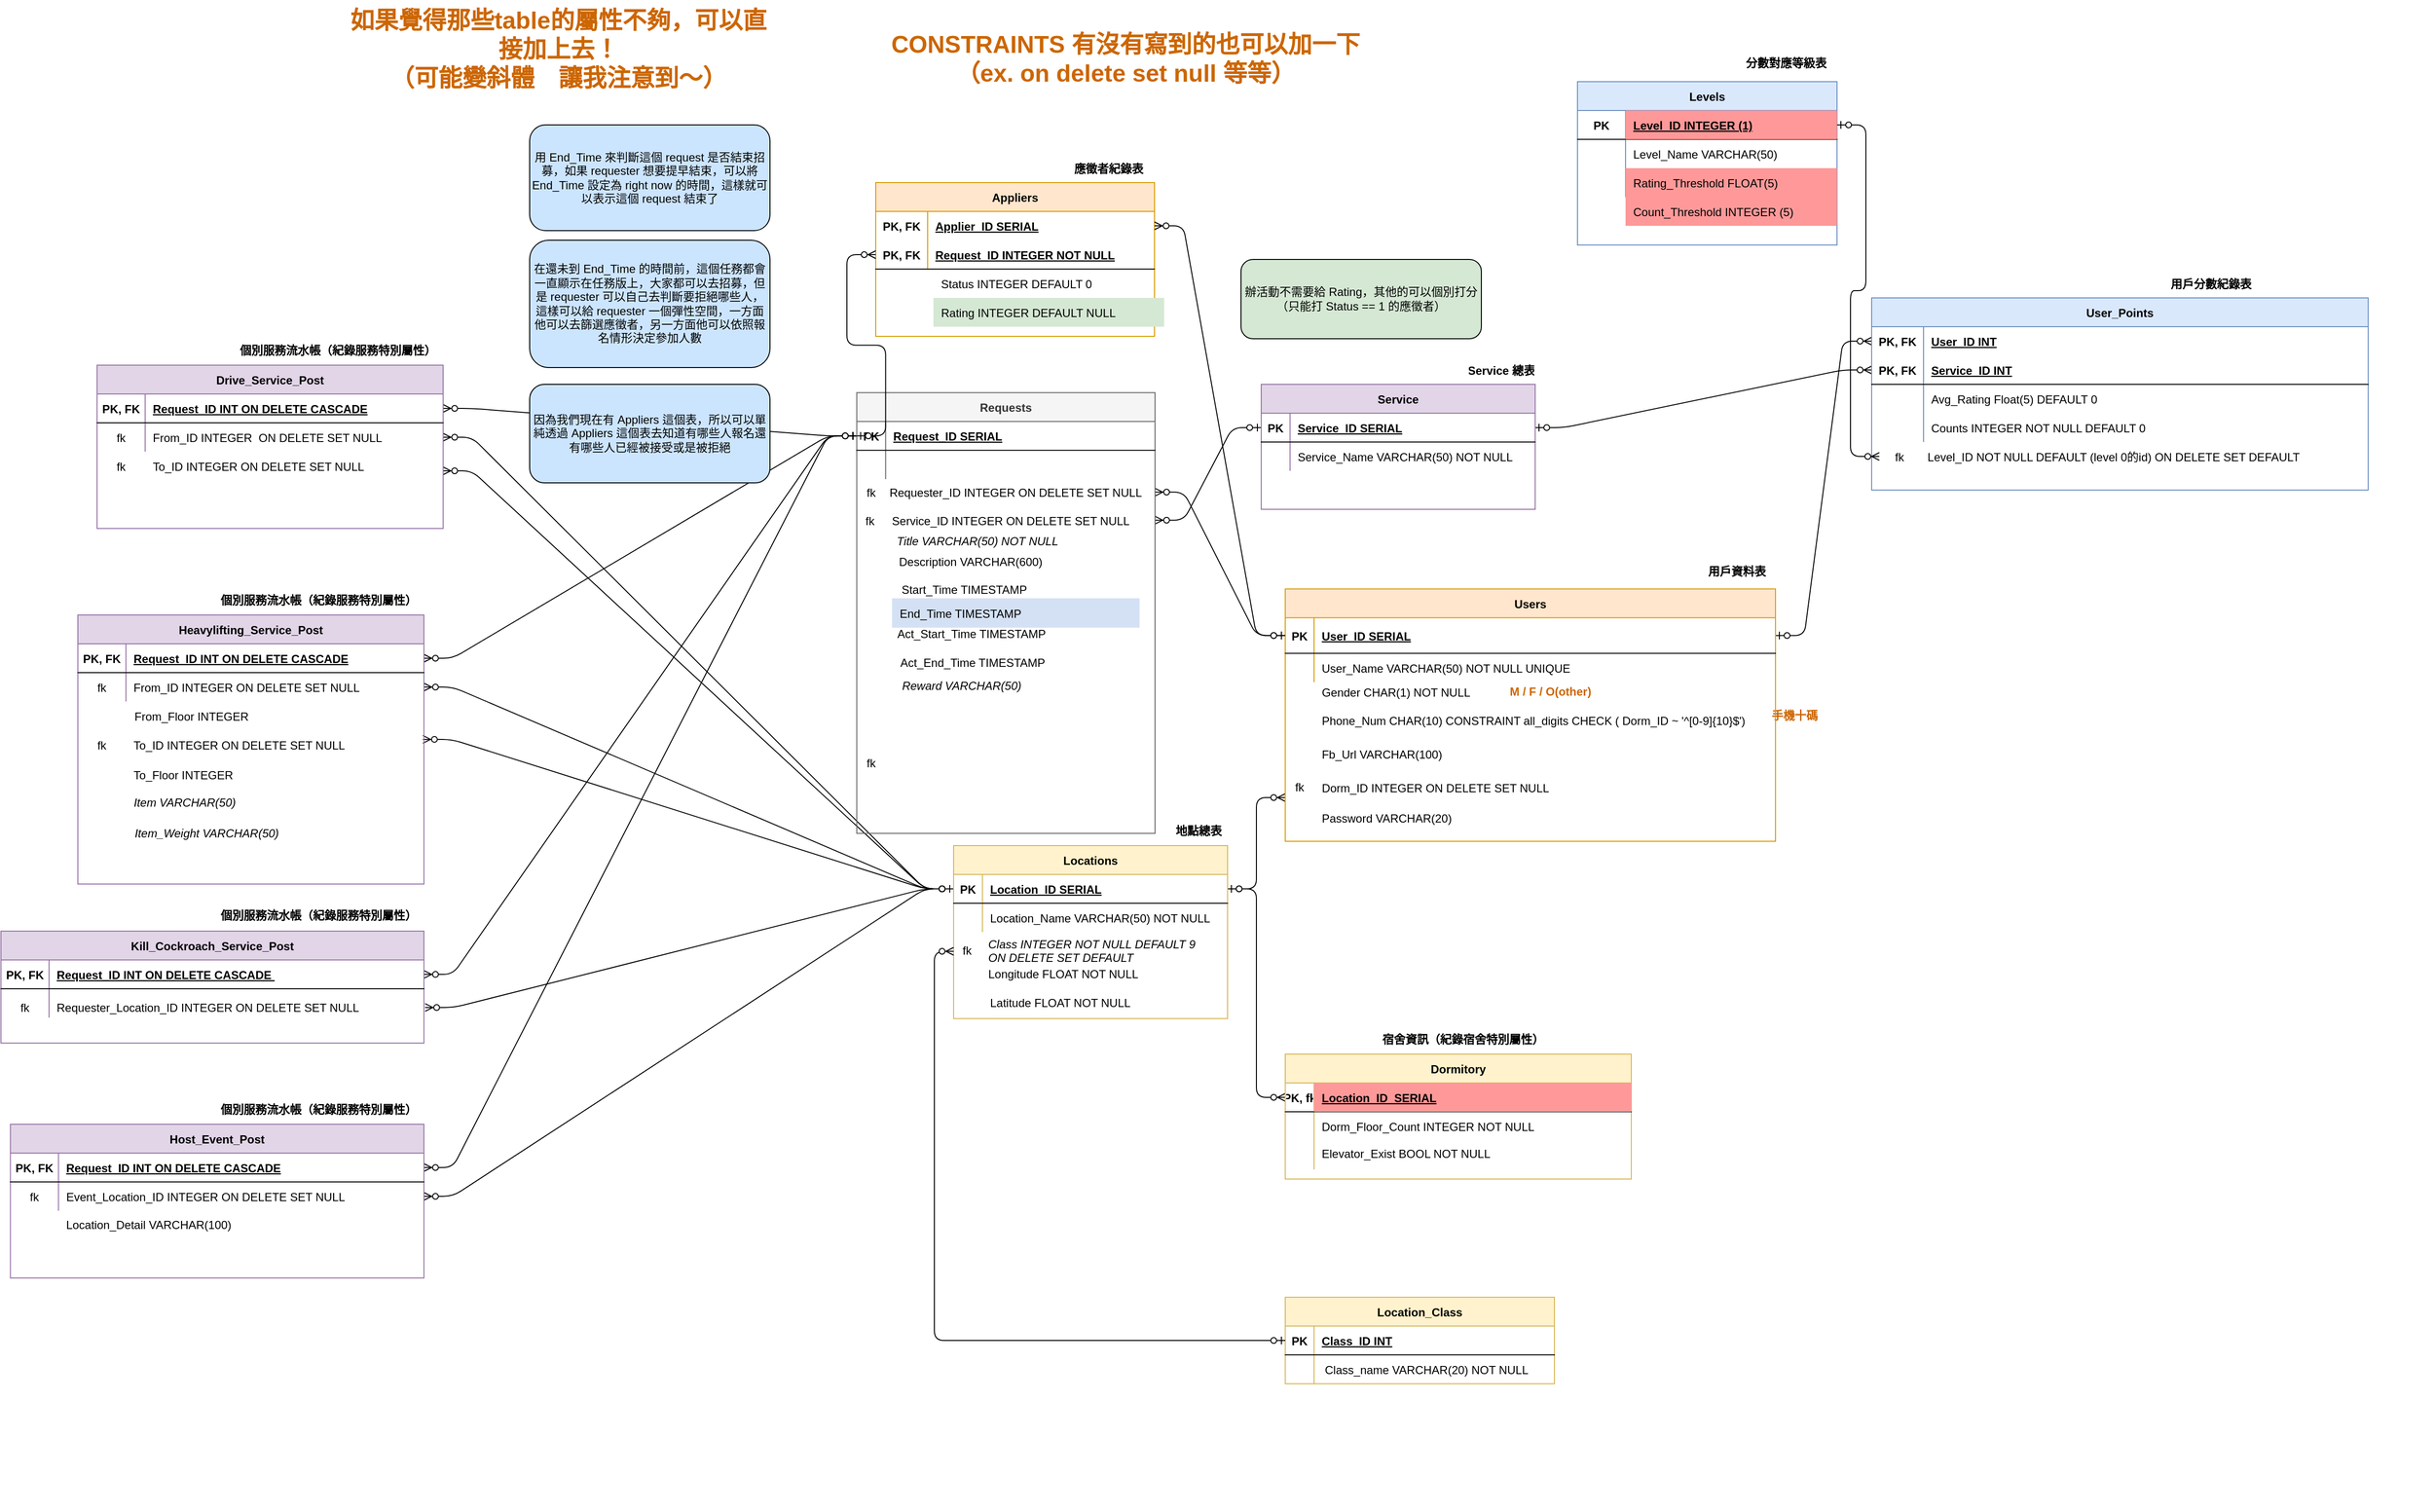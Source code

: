 <mxfile version="15.8.2" type="google"><diagram id="R2lEEEUBdFMjLlhIrx00" name="Page-1"><mxGraphModel dx="1664" dy="703" grid="1" gridSize="10" guides="1" tooltips="1" connect="1" arrows="1" fold="1" page="1" pageScale="1" pageWidth="850" pageHeight="1100" math="0" shadow="0" extFonts="Permanent Marker^https://fonts.googleapis.com/css?family=Permanent+Marker"><root><mxCell id="0"/><mxCell id="1" parent="0"/><mxCell id="tsYRc8MlCvoefUrW-zd--224" value="" style="edgeStyle=entityRelationEdgeStyle;fontSize=12;html=1;endArrow=ERzeroToMany;startArrow=ERzeroToOne;rounded=1;entryX=1;entryY=0.5;entryDx=0;entryDy=0;exitX=0;exitY=0.5;exitDx=0;exitDy=0;" parent="1" source="tsYRc8MlCvoefUrW-zd--228" target="tsYRc8MlCvoefUrW-zd--203" edge="1"><mxGeometry width="100" height="100" relative="1" as="geometry"><mxPoint x="1365" y="555" as="sourcePoint"/><mxPoint x="940" y="1165" as="targetPoint"/></mxGeometry></mxCell><mxCell id="tsYRc8MlCvoefUrW-zd--248" value="" style="edgeStyle=entityRelationEdgeStyle;fontSize=12;html=1;endArrow=ERzeroToMany;startArrow=ERzeroToOne;rounded=1;entryX=1;entryY=0.5;entryDx=0;entryDy=0;exitX=0;exitY=0.5;exitDx=0;exitDy=0;" parent="1" source="tsYRc8MlCvoefUrW-zd--24" target="tsYRc8MlCvoefUrW-zd--241" edge="1"><mxGeometry width="100" height="100" relative="1" as="geometry"><mxPoint x="1766" y="650" as="sourcePoint"/><mxPoint x="1716" y="1115" as="targetPoint"/></mxGeometry></mxCell><mxCell id="tsYRc8MlCvoefUrW-zd--249" value="" style="edgeStyle=entityRelationEdgeStyle;fontSize=12;html=1;endArrow=ERzeroToMany;startArrow=ERzeroToOne;rounded=1;exitX=0;exitY=0.5;exitDx=0;exitDy=0;entryX=1;entryY=0.5;entryDx=0;entryDy=0;" parent="1" source="tsYRc8MlCvoefUrW-zd--100" target="tsYRc8MlCvoefUrW-zd--244" edge="1"><mxGeometry width="100" height="100" relative="1" as="geometry"><mxPoint x="1846.0" y="235" as="sourcePoint"/><mxPoint x="1756" y="820" as="targetPoint"/></mxGeometry></mxCell><mxCell id="tsYRc8MlCvoefUrW-zd--284" value="" style="edgeStyle=entityRelationEdgeStyle;fontSize=12;html=1;endArrow=ERzeroToMany;startArrow=ERzeroToOne;rounded=1;entryX=1;entryY=0.5;entryDx=0;entryDy=0;exitX=0;exitY=0.5;exitDx=0;exitDy=0;" parent="1" source="tsYRc8MlCvoefUrW-zd--228" target="tsYRc8MlCvoefUrW-zd--252" edge="1"><mxGeometry width="100" height="100" relative="1" as="geometry"><mxPoint x="1060" y="835" as="sourcePoint"/><mxPoint x="980" y="1365" as="targetPoint"/></mxGeometry></mxCell><mxCell id="tsYRc8MlCvoefUrW-zd--303" value="" style="edgeStyle=entityRelationEdgeStyle;fontSize=12;html=1;endArrow=ERzeroToMany;startArrow=ERzeroToOne;rounded=1;entryX=1;entryY=0.5;entryDx=0;entryDy=0;exitX=0;exitY=0.5;exitDx=0;exitDy=0;" parent="1" source="tsYRc8MlCvoefUrW-zd--228" target="tsYRc8MlCvoefUrW-zd--287" edge="1"><mxGeometry width="100" height="100" relative="1" as="geometry"><mxPoint x="1060" y="835" as="sourcePoint"/><mxPoint x="990" y="1375" as="targetPoint"/></mxGeometry></mxCell><mxCell id="tsYRc8MlCvoefUrW-zd--333" value="" style="edgeStyle=entityRelationEdgeStyle;fontSize=12;html=1;endArrow=ERzeroToMany;startArrow=ERzeroToOne;rounded=1;exitX=0;exitY=0.5;exitDx=0;exitDy=0;entryX=1;entryY=0.5;entryDx=0;entryDy=0;" parent="1" source="tsYRc8MlCvoefUrW-zd--309" target="tsYRc8MlCvoefUrW-zd--445" edge="1"><mxGeometry width="100" height="100" relative="1" as="geometry"><mxPoint x="1060" y="835" as="sourcePoint"/><mxPoint x="940" y="1640" as="targetPoint"/></mxGeometry></mxCell><mxCell id="tsYRc8MlCvoefUrW-zd--334" value="" style="edgeStyle=entityRelationEdgeStyle;fontSize=12;html=1;endArrow=ERzeroToMany;startArrow=ERzeroToOne;rounded=1;entryX=1;entryY=0.5;entryDx=0;entryDy=0;exitX=0;exitY=0.5;exitDx=0;exitDy=0;" parent="1" source="tsYRc8MlCvoefUrW-zd--309" target="tsYRc8MlCvoefUrW-zd--267" edge="1"><mxGeometry width="100" height="100" relative="1" as="geometry"><mxPoint x="1220" y="1355" as="sourcePoint"/><mxPoint x="990" y="1675" as="targetPoint"/></mxGeometry></mxCell><mxCell id="tsYRc8MlCvoefUrW-zd--336" value="" style="edgeStyle=entityRelationEdgeStyle;fontSize=12;html=1;endArrow=ERzeroToMany;startArrow=ERzeroToOne;rounded=1;entryX=1;entryY=0.5;entryDx=0;entryDy=0;exitX=0;exitY=0.5;exitDx=0;exitDy=0;" parent="1" source="tsYRc8MlCvoefUrW-zd--309" target="tsYRc8MlCvoefUrW-zd--206" edge="1"><mxGeometry width="100" height="100" relative="1" as="geometry"><mxPoint x="1220" y="1355" as="sourcePoint"/><mxPoint x="950" y="1145" as="targetPoint"/></mxGeometry></mxCell><mxCell id="tsYRc8MlCvoefUrW-zd--327" value="" style="edgeStyle=entityRelationEdgeStyle;fontSize=12;html=1;endArrow=ERzeroToMany;startArrow=ERzeroToOne;rounded=1;entryX=0;entryY=0.5;entryDx=0;entryDy=0;exitX=1;exitY=0.5;exitDx=0;exitDy=0;" parent="1" source="tsYRc8MlCvoefUrW-zd--309" target="xh-9_F8J4SibsCMiihem-15" edge="1"><mxGeometry width="100" height="100" relative="1" as="geometry"><mxPoint x="2216" y="1345" as="sourcePoint"/><mxPoint x="2066" y="1615" as="targetPoint"/></mxGeometry></mxCell><mxCell id="tsYRc8MlCvoefUrW-zd--338" value="" style="edgeStyle=entityRelationEdgeStyle;fontSize=12;html=1;endArrow=ERzeroToMany;startArrow=ERzeroToOne;rounded=1;entryX=1;entryY=0.5;entryDx=0;entryDy=0;exitX=0;exitY=0.5;exitDx=0;exitDy=0;" parent="1" source="tsYRc8MlCvoefUrW-zd--309" target="tsYRc8MlCvoefUrW-zd--186" edge="1"><mxGeometry width="100" height="100" relative="1" as="geometry"><mxPoint x="1120" y="1445" as="sourcePoint"/><mxPoint x="950" y="1115" as="targetPoint"/></mxGeometry></mxCell><mxCell id="tsYRc8MlCvoefUrW-zd--339" value="" style="edgeStyle=entityRelationEdgeStyle;fontSize=12;html=1;endArrow=ERzeroToMany;startArrow=ERzeroToOne;rounded=1;entryX=1;entryY=0.5;entryDx=0;entryDy=0;exitX=0;exitY=0.5;exitDx=0;exitDy=0;" parent="1" source="tsYRc8MlCvoefUrW-zd--309" target="tsYRc8MlCvoefUrW-zd--189" edge="1"><mxGeometry width="100" height="100" relative="1" as="geometry"><mxPoint x="1120" y="1445" as="sourcePoint"/><mxPoint x="940" y="845" as="targetPoint"/></mxGeometry></mxCell><mxCell id="tsYRc8MlCvoefUrW-zd--386" value="" style="edgeStyle=entityRelationEdgeStyle;fontSize=12;html=1;endArrow=ERzeroToMany;startArrow=ERzeroToOne;rounded=1;entryX=1;entryY=0.5;entryDx=0;entryDy=0;exitX=0;exitY=0.5;exitDx=0;exitDy=0;" parent="1" source="tsYRc8MlCvoefUrW-zd--228" target="tsYRc8MlCvoefUrW-zd--183" edge="1"><mxGeometry width="100" height="100" relative="1" as="geometry"><mxPoint x="1120" y="1445" as="sourcePoint"/><mxPoint x="930" y="895" as="targetPoint"/></mxGeometry></mxCell><mxCell id="tsYRc8MlCvoefUrW-zd--389" value="" style="edgeStyle=entityRelationEdgeStyle;fontSize=12;html=1;endArrow=ERzeroToMany;startArrow=ERzeroToOne;rounded=1;exitX=1;exitY=0.5;exitDx=0;exitDy=0;" parent="1" source="tsYRc8MlCvoefUrW-zd--309" edge="1"><mxGeometry width="100" height="100" relative="1" as="geometry"><mxPoint x="1596" y="93.41" as="sourcePoint"/><mxPoint x="1836" y="1220" as="targetPoint"/></mxGeometry></mxCell><mxCell id="tsYRc8MlCvoefUrW-zd--405" value="" style="group" parent="1" vertex="1" connectable="0"><mxGeometry x="1394" y="800" width="520" height="458.64" as="geometry"/></mxCell><mxCell id="tsYRc8MlCvoefUrW-zd--404" value="Request 流水帳" style="shape=partialRectangle;connectable=0;fillColor=none;top=0;left=0;bottom=0;right=0;editable=1;overflow=hidden;fontStyle=1" parent="tsYRc8MlCvoefUrW-zd--405" vertex="1"><mxGeometry x="204.773" width="105.489" height="29.19" as="geometry"><mxRectangle width="30" height="30" as="alternateBounds"/></mxGeometry></mxCell><mxCell id="tsYRc8MlCvoefUrW-zd--402" value="" style="group" parent="tsYRc8MlCvoefUrW-zd--405" vertex="1" connectable="0"><mxGeometry y="29.19" width="520" height="429.45" as="geometry"/></mxCell><mxCell id="tsYRc8MlCvoefUrW-zd--226" value="" style="group" parent="tsYRc8MlCvoefUrW-zd--402" vertex="1" connectable="0"><mxGeometry x="-3.72" width="520" height="429.45" as="geometry"/></mxCell><mxCell id="tsYRc8MlCvoefUrW-zd--227" value="Requests" style="shape=table;startSize=30;container=1;collapsible=1;childLayout=tableLayout;fixedRows=1;rowLines=0;fontStyle=1;align=center;resizeLast=1;fillColor=#f5f5f5;strokeColor=#666666;fontColor=#333333;" parent="tsYRc8MlCvoefUrW-zd--226" vertex="1"><mxGeometry y="-30.576" width="310.26" height="458.64" as="geometry"/></mxCell><mxCell id="tsYRc8MlCvoefUrW-zd--228" value="" style="shape=partialRectangle;collapsible=0;dropTarget=0;pointerEvents=0;fillColor=none;top=0;left=0;bottom=1;right=0;points=[[0,0.5],[1,0.5]];portConstraint=eastwest;" parent="tsYRc8MlCvoefUrW-zd--227" vertex="1"><mxGeometry y="30" width="310.26" height="30" as="geometry"/></mxCell><mxCell id="tsYRc8MlCvoefUrW-zd--229" value="PK" style="shape=partialRectangle;connectable=0;fillColor=none;top=0;left=0;bottom=0;right=0;fontStyle=1;overflow=hidden;" parent="tsYRc8MlCvoefUrW-zd--228" vertex="1"><mxGeometry width="30" height="30" as="geometry"><mxRectangle width="30" height="30" as="alternateBounds"/></mxGeometry></mxCell><mxCell id="tsYRc8MlCvoefUrW-zd--230" value="Request_ID SERIAL" style="shape=partialRectangle;connectable=0;fillColor=none;top=0;left=0;bottom=0;right=0;align=left;spacingLeft=6;fontStyle=5;overflow=hidden;" parent="tsYRc8MlCvoefUrW-zd--228" vertex="1"><mxGeometry x="30" width="280.26" height="30" as="geometry"><mxRectangle width="280.26" height="30" as="alternateBounds"/></mxGeometry></mxCell><mxCell id="tsYRc8MlCvoefUrW-zd--231" value="" style="shape=partialRectangle;collapsible=0;dropTarget=0;pointerEvents=0;fillColor=none;top=0;left=0;bottom=0;right=0;points=[[0,0.5],[1,0.5]];portConstraint=eastwest;" parent="tsYRc8MlCvoefUrW-zd--227" vertex="1"><mxGeometry y="60" width="310.26" height="30" as="geometry"/></mxCell><mxCell id="tsYRc8MlCvoefUrW-zd--232" value="" style="shape=partialRectangle;connectable=0;fillColor=none;top=0;left=0;bottom=0;right=0;editable=1;overflow=hidden;" parent="tsYRc8MlCvoefUrW-zd--231" vertex="1"><mxGeometry width="30" height="30" as="geometry"><mxRectangle width="30" height="30" as="alternateBounds"/></mxGeometry></mxCell><mxCell id="tsYRc8MlCvoefUrW-zd--233" value="" style="shape=partialRectangle;connectable=0;fillColor=none;top=0;left=0;bottom=0;right=0;align=left;spacingLeft=6;overflow=hidden;" parent="tsYRc8MlCvoefUrW-zd--231" vertex="1"><mxGeometry x="30" width="280.26" height="30" as="geometry"><mxRectangle width="280.26" height="30" as="alternateBounds"/></mxGeometry></mxCell><mxCell id="tsYRc8MlCvoefUrW-zd--241" value="" style="shape=partialRectangle;collapsible=0;dropTarget=0;pointerEvents=0;fillColor=none;top=0;left=0;bottom=0;right=0;points=[[0,0.5],[1,0.5]];portConstraint=eastwest;" parent="tsYRc8MlCvoefUrW-zd--226" vertex="1"><mxGeometry y="58.372" width="310.263" height="29.19" as="geometry"/></mxCell><mxCell id="tsYRc8MlCvoefUrW-zd--242" value="fk" style="shape=partialRectangle;connectable=0;fillColor=none;top=0;left=0;bottom=0;right=0;editable=1;overflow=hidden;" parent="tsYRc8MlCvoefUrW-zd--241" vertex="1"><mxGeometry width="30" height="29.19" as="geometry"><mxRectangle width="30" height="30" as="alternateBounds"/></mxGeometry></mxCell><mxCell id="tsYRc8MlCvoefUrW-zd--244" value="" style="shape=partialRectangle;collapsible=0;dropTarget=0;pointerEvents=0;fillColor=none;top=0;left=0;bottom=0;right=0;points=[[0,0.5],[1,0.5]];portConstraint=eastwest;" parent="tsYRc8MlCvoefUrW-zd--226" vertex="1"><mxGeometry x="-1.241" y="87.559" width="311.504" height="29.19" as="geometry"/></mxCell><mxCell id="tsYRc8MlCvoefUrW-zd--245" value="fk" style="shape=partialRectangle;connectable=0;fillColor=none;top=0;left=0;bottom=0;right=0;editable=1;overflow=hidden;" parent="tsYRc8MlCvoefUrW-zd--244" vertex="1"><mxGeometry width="30" height="29.19" as="geometry"><mxRectangle width="30" height="30" as="alternateBounds"/></mxGeometry></mxCell><mxCell id="tsYRc8MlCvoefUrW-zd--246" value="Service_ID INTEGER ON DELETE SET NULL" style="shape=partialRectangle;connectable=0;fillColor=none;top=0;left=0;bottom=0;right=0;align=left;spacingLeft=6;overflow=hidden;" parent="tsYRc8MlCvoefUrW-zd--226" vertex="1"><mxGeometry x="28.63" y="87.559" width="281.37" height="29.19" as="geometry"><mxRectangle width="190" height="30" as="alternateBounds"/></mxGeometry></mxCell><mxCell id="1mAygK6FJYO-4j2dQf1_-1" value="" style="shape=partialRectangle;collapsible=0;dropTarget=0;pointerEvents=0;fillColor=none;top=0;left=0;bottom=0;right=0;points=[[0,0.5],[1,0.5]];portConstraint=eastwest;" parent="tsYRc8MlCvoefUrW-zd--226" vertex="1"><mxGeometry y="285.376" width="297.852" height="30.576" as="geometry"/></mxCell><mxCell id="7RUuLQv1QNzgffwsm5l4-42" value="" style="shape=partialRectangle;collapsible=0;dropTarget=0;pointerEvents=0;fillColor=none;top=0;left=0;bottom=0;right=0;points=[[0,0.5],[1,0.5]];portConstraint=eastwest;" parent="tsYRc8MlCvoefUrW-zd--226" vertex="1"><mxGeometry x="-3.051" y="205.231" width="274.272" height="29.186" as="geometry"/></mxCell><mxCell id="7RUuLQv1QNzgffwsm5l4-43" value="Act_Start_Time TIMESTAMP" style="shape=partialRectangle;connectable=0;fillColor=none;top=0;left=0;bottom=0;right=0;align=left;spacingLeft=6;overflow=hidden;" parent="7RUuLQv1QNzgffwsm5l4-42" vertex="1"><mxGeometry x="37.232" width="237.041" height="29.186" as="geometry"><mxRectangle width="190" height="30" as="alternateBounds"/></mxGeometry></mxCell><mxCell id="7RUuLQv1QNzgffwsm5l4-44" value="" style="shape=partialRectangle;collapsible=0;dropTarget=0;pointerEvents=0;fillColor=none;top=0;left=0;bottom=0;right=0;points=[[0,0.5],[1,0.5]];portConstraint=eastwest;" parent="tsYRc8MlCvoefUrW-zd--226" vertex="1"><mxGeometry x="-3.053" y="234.414" width="297.852" height="30.576" as="geometry"/></mxCell><mxCell id="7RUuLQv1QNzgffwsm5l4-94" value="" style="shape=partialRectangle;collapsible=0;dropTarget=0;pointerEvents=0;fillColor=none;top=0;left=0;bottom=0;right=0;points=[[0,0.5],[1,0.5]];portConstraint=eastwest;" parent="tsYRc8MlCvoefUrW-zd--226" vertex="1"><mxGeometry x="-3.05" y="339.448" width="310" height="30.576" as="geometry"/></mxCell><mxCell id="tsYRc8MlCvoefUrW-zd--243" value="Requester_ID INTEGER ON DELETE SET NULL" style="shape=partialRectangle;connectable=0;fillColor=none;top=0;left=0;bottom=0;right=0;align=left;spacingLeft=6;overflow=hidden;" parent="tsYRc8MlCvoefUrW-zd--226" vertex="1"><mxGeometry x="26.06" y="58.37" width="283.94" height="29.19" as="geometry"><mxRectangle width="190" height="30" as="alternateBounds"/></mxGeometry></mxCell><mxCell id="7RUuLQv1QNzgffwsm5l4-45" value="Act_End_Time TIMESTAMP" style="shape=partialRectangle;connectable=0;fillColor=none;top=0;left=0;bottom=0;right=0;align=left;spacingLeft=6;overflow=hidden;" parent="tsYRc8MlCvoefUrW-zd--226" vertex="1"><mxGeometry x="37.379" y="234.414" width="257.42" height="30.576" as="geometry"><mxRectangle width="190" height="30" as="alternateBounds"/></mxGeometry></mxCell><mxCell id="S91lTGJdHbG0H_dj3bVg-10" value="fk" style="shape=partialRectangle;connectable=0;fillColor=none;top=0;left=0;bottom=0;right=0;editable=1;overflow=hidden;" parent="tsYRc8MlCvoefUrW-zd--226" vertex="1"><mxGeometry x="-0.001" y="339.909" width="30" height="29.19" as="geometry"><mxRectangle width="30" height="30" as="alternateBounds"/></mxGeometry></mxCell><mxCell id="7RUuLQv1QNzgffwsm5l4-33" value="" style="shape=partialRectangle;collapsible=0;dropTarget=0;pointerEvents=0;fillColor=none;top=0;left=0;bottom=0;right=0;points=[[0,0.5],[1,0.5]];portConstraint=eastwest;" parent="tsYRc8MlCvoefUrW-zd--226" vertex="1"><mxGeometry x="-1.241" y="258.452" width="297.852" height="30.576" as="geometry"/></mxCell><mxCell id="7RUuLQv1QNzgffwsm5l4-34" value="Reward VARCHAR(50) " style="shape=partialRectangle;connectable=0;fillColor=none;top=0;left=0;bottom=0;right=0;align=left;spacingLeft=6;overflow=hidden;fontStyle=2" parent="7RUuLQv1QNzgffwsm5l4-33" vertex="1"><mxGeometry x="40.432" width="257.42" height="30.576" as="geometry"><mxRectangle width="190" height="30" as="alternateBounds"/></mxGeometry></mxCell><mxCell id="S91lTGJdHbG0H_dj3bVg-8" value="" style="shape=partialRectangle;collapsible=0;dropTarget=0;pointerEvents=0;fillColor=none;top=0;left=0;bottom=0;right=0;points=[[0,0.5],[1,0.5]];portConstraint=eastwest;" parent="tsYRc8MlCvoefUrW-zd--226" vertex="1"><mxGeometry x="-8.882e-15" y="295.094" width="297.852" height="30.576" as="geometry"/></mxCell><mxCell id="7RUuLQv1QNzgffwsm5l4-39" value="" style="shape=partialRectangle;collapsible=0;dropTarget=0;pointerEvents=0;fillColor=none;top=0;left=0;bottom=0;right=0;points=[[0,0.5],[1,0.5]];portConstraint=eastwest;" parent="tsYRc8MlCvoefUrW-zd--226" vertex="1"><mxGeometry x="3.02" y="374.16" width="297.852" height="30.576" as="geometry"/></mxCell><mxCell id="tsYRc8MlCvoefUrW-zd--371" value="" style="shape=partialRectangle;collapsible=0;dropTarget=0;pointerEvents=0;fillColor=none;top=0;left=0;bottom=0;right=0;points=[[0,0.5],[1,0.5]];portConstraint=eastwest;" parent="tsYRc8MlCvoefUrW-zd--226" vertex="1"><mxGeometry x="-1.241" y="130.035" width="274.272" height="29.186" as="geometry"/></mxCell><mxCell id="tsYRc8MlCvoefUrW-zd--373" value="Description VARCHAR(600)" style="shape=partialRectangle;connectable=0;fillColor=none;top=0;left=0;bottom=0;right=0;align=left;spacingLeft=6;overflow=hidden;" parent="tsYRc8MlCvoefUrW-zd--371" vertex="1"><mxGeometry x="37.232" width="237.041" height="29.186" as="geometry"><mxRectangle width="190" height="30" as="alternateBounds"/></mxGeometry></mxCell><mxCell id="tsYRc8MlCvoefUrW-zd--379" value="End_Time TIMESTAMP" style="shape=partialRectangle;connectable=0;fillColor=#D4E1F5;top=0;left=0;bottom=0;right=0;align=left;spacingLeft=6;overflow=hidden;" parent="tsYRc8MlCvoefUrW-zd--226" vertex="1"><mxGeometry x="36.709" y="183.454" width="257.42" height="30.576" as="geometry"><mxRectangle width="190" height="30" as="alternateBounds"/></mxGeometry></mxCell><mxCell id="kkBYJ3ZEGX8xO4AIjH0h-45" value="" style="shape=partialRectangle;collapsible=0;dropTarget=0;pointerEvents=0;fillColor=none;top=0;left=0;bottom=0;right=0;points=[[0,0.5],[1,0.5]];portConstraint=eastwest;" parent="tsYRc8MlCvoefUrW-zd--226" vertex="1"><mxGeometry x="-6.76" y="108.234" width="297.852" height="30.576" as="geometry"/></mxCell><mxCell id="kkBYJ3ZEGX8xO4AIjH0h-46" value="Title VARCHAR(50) NOT NULL" style="shape=partialRectangle;connectable=0;fillColor=none;top=0;left=0;bottom=0;right=0;align=left;spacingLeft=6;overflow=hidden;fontStyle=2" parent="kkBYJ3ZEGX8xO4AIjH0h-45" vertex="1"><mxGeometry x="40.432" width="257.42" height="30.576" as="geometry"><mxRectangle width="190" height="30" as="alternateBounds"/></mxGeometry></mxCell><mxCell id="tsYRc8MlCvoefUrW-zd--377" value="" style="shape=partialRectangle;collapsible=0;dropTarget=0;pointerEvents=0;fillColor=none;top=0;left=0;bottom=0;right=0;points=[[0,0.5],[1,0.5]];portConstraint=eastwest;" parent="tsYRc8MlCvoefUrW-zd--402" vertex="1"><mxGeometry x="-3.723" y="173.264" width="297.852" height="30.576" as="geometry"/></mxCell><mxCell id="tsYRc8MlCvoefUrW-zd--374" value="" style="shape=partialRectangle;collapsible=0;dropTarget=0;pointerEvents=0;fillColor=none;top=0;left=0;bottom=0;right=0;points=[[0,0.5],[1,0.5]];portConstraint=eastwest;" parent="tsYRc8MlCvoefUrW-zd--402" vertex="1"><mxGeometry x="-2.261" y="159.221" width="274.272" height="29.186" as="geometry"/></mxCell><mxCell id="tsYRc8MlCvoefUrW-zd--376" value="Start_Time TIMESTAMP" style="shape=partialRectangle;connectable=0;fillColor=none;top=0;left=0;bottom=0;right=0;align=left;spacingLeft=6;overflow=hidden;" parent="tsYRc8MlCvoefUrW-zd--374" vertex="1"><mxGeometry x="37.232" width="237.041" height="29.186" as="geometry"><mxRectangle width="190" height="30" as="alternateBounds"/></mxGeometry></mxCell><mxCell id="tsYRc8MlCvoefUrW-zd--407" value="" style="group" parent="1" vertex="1" connectable="0"><mxGeometry x="2140" y="440" width="270" height="235" as="geometry"/></mxCell><mxCell id="tsYRc8MlCvoefUrW-zd--406" value="分數對應等級表" style="shape=partialRectangle;connectable=0;fillColor=none;top=0;left=0;bottom=0;right=0;fontStyle=1;overflow=hidden;" parent="tsYRc8MlCvoefUrW-zd--407" vertex="1"><mxGeometry x="164.348" width="105.652" height="30" as="geometry"><mxRectangle width="40" height="30" as="alternateBounds"/></mxGeometry></mxCell><mxCell id="ttpIF25bziXlFZxvUcRE-4" value="" style="group" parent="tsYRc8MlCvoefUrW-zd--407" vertex="1" connectable="0"><mxGeometry y="35" width="270" height="200" as="geometry"/></mxCell><mxCell id="ttpIF25bziXlFZxvUcRE-5" value="Levels" style="shape=table;startSize=30;container=1;collapsible=1;childLayout=tableLayout;fixedRows=1;rowLines=0;fontStyle=1;align=center;resizeLast=1;fillColor=#dae8fc;strokeColor=#6c8ebf;" parent="ttpIF25bziXlFZxvUcRE-4" vertex="1"><mxGeometry width="270" height="170" as="geometry"/></mxCell><mxCell id="ttpIF25bziXlFZxvUcRE-9" value="" style="shape=partialRectangle;collapsible=0;dropTarget=0;pointerEvents=0;fillColor=none;top=0;left=0;bottom=1;right=0;points=[[0,0.5],[1,0.5]];portConstraint=eastwest;" parent="ttpIF25bziXlFZxvUcRE-5" vertex="1"><mxGeometry y="30" width="270" height="30" as="geometry"/></mxCell><mxCell id="ttpIF25bziXlFZxvUcRE-10" value="PK" style="shape=partialRectangle;connectable=0;fillColor=none;top=0;left=0;bottom=0;right=0;fontStyle=1;overflow=hidden;" parent="ttpIF25bziXlFZxvUcRE-9" vertex="1"><mxGeometry width="50" height="30" as="geometry"><mxRectangle width="50" height="30" as="alternateBounds"/></mxGeometry></mxCell><mxCell id="ttpIF25bziXlFZxvUcRE-11" value="Level_ID INTEGER (1)" style="shape=partialRectangle;connectable=0;fillColor=#FF9999;top=0;left=0;bottom=0;right=0;align=left;spacingLeft=6;fontStyle=5;overflow=hidden;" parent="ttpIF25bziXlFZxvUcRE-9" vertex="1"><mxGeometry x="50" width="220" height="30" as="geometry"><mxRectangle width="220" height="30" as="alternateBounds"/></mxGeometry></mxCell><mxCell id="ttpIF25bziXlFZxvUcRE-12" value="" style="shape=partialRectangle;collapsible=0;dropTarget=0;pointerEvents=0;fillColor=none;top=0;left=0;bottom=0;right=0;points=[[0,0.5],[1,0.5]];portConstraint=eastwest;" parent="ttpIF25bziXlFZxvUcRE-5" vertex="1"><mxGeometry y="60" width="270" height="30" as="geometry"/></mxCell><mxCell id="ttpIF25bziXlFZxvUcRE-13" value="" style="shape=partialRectangle;connectable=0;fillColor=none;top=0;left=0;bottom=0;right=0;editable=1;overflow=hidden;" parent="ttpIF25bziXlFZxvUcRE-12" vertex="1"><mxGeometry width="50" height="30" as="geometry"><mxRectangle width="50" height="30" as="alternateBounds"/></mxGeometry></mxCell><mxCell id="ttpIF25bziXlFZxvUcRE-14" value="Level_Name VARCHAR(50)" style="shape=partialRectangle;connectable=0;fillColor=none;top=0;left=0;bottom=0;right=0;align=left;spacingLeft=6;overflow=hidden;" parent="ttpIF25bziXlFZxvUcRE-12" vertex="1"><mxGeometry x="50" width="220" height="30" as="geometry"><mxRectangle width="220" height="30" as="alternateBounds"/></mxGeometry></mxCell><mxCell id="ttpIF25bziXlFZxvUcRE-15" value="" style="shape=partialRectangle;collapsible=0;dropTarget=0;pointerEvents=0;fillColor=none;top=0;left=0;bottom=0;right=0;points=[[0,0.5],[1,0.5]];portConstraint=eastwest;" parent="ttpIF25bziXlFZxvUcRE-5" vertex="1"><mxGeometry y="90" width="270" height="30" as="geometry"/></mxCell><mxCell id="ttpIF25bziXlFZxvUcRE-16" value="" style="shape=partialRectangle;connectable=0;fillColor=none;top=0;left=0;bottom=0;right=0;editable=1;overflow=hidden;" parent="ttpIF25bziXlFZxvUcRE-15" vertex="1"><mxGeometry width="50" height="30" as="geometry"><mxRectangle width="50" height="30" as="alternateBounds"/></mxGeometry></mxCell><mxCell id="ttpIF25bziXlFZxvUcRE-17" value="Rating_Threshold FLOAT(5)" style="shape=partialRectangle;connectable=0;fillColor=#FF9999;top=0;left=0;bottom=0;right=0;align=left;spacingLeft=6;overflow=hidden;" parent="ttpIF25bziXlFZxvUcRE-15" vertex="1"><mxGeometry x="50" width="220" height="30" as="geometry"><mxRectangle width="220" height="30" as="alternateBounds"/></mxGeometry></mxCell><mxCell id="ttpIF25bziXlFZxvUcRE-18" value="" style="shape=partialRectangle;collapsible=0;dropTarget=0;pointerEvents=0;fillColor=none;top=0;left=0;bottom=0;right=0;points=[[0,0.5],[1,0.5]];portConstraint=eastwest;" parent="ttpIF25bziXlFZxvUcRE-4" vertex="1"><mxGeometry y="150" width="258.261" height="30" as="geometry"/></mxCell><mxCell id="ttpIF25bziXlFZxvUcRE-19" value="" style="shape=partialRectangle;connectable=0;fillColor=none;top=0;left=0;bottom=0;right=0;editable=1;overflow=hidden;" parent="ttpIF25bziXlFZxvUcRE-18" vertex="1"><mxGeometry width="70.435" height="30" as="geometry"><mxRectangle width="60" height="30" as="alternateBounds"/></mxGeometry></mxCell><mxCell id="ttpIF25bziXlFZxvUcRE-20" value="Count_Threshold INTEGER (5)" style="shape=partialRectangle;connectable=0;fillColor=#FF9999;top=0;left=0;bottom=0;right=0;align=left;spacingLeft=6;overflow=hidden;" parent="ttpIF25bziXlFZxvUcRE-4" vertex="1"><mxGeometry x="50" y="120" width="220" height="30" as="geometry"><mxRectangle width="120" height="30" as="alternateBounds"/></mxGeometry></mxCell><mxCell id="tsYRc8MlCvoefUrW-zd--444" value="" style="edgeStyle=entityRelationEdgeStyle;fontSize=12;html=1;endArrow=ERzeroToMany;startArrow=ERzeroToOne;rounded=1;entryX=0.997;entryY=0.315;entryDx=0;entryDy=0;exitX=0;exitY=0.5;exitDx=0;exitDy=0;entryPerimeter=0;" parent="1" source="tsYRc8MlCvoefUrW-zd--309" target="tsYRc8MlCvoefUrW-zd--441" edge="1"><mxGeometry width="100" height="100" relative="1" as="geometry"><mxPoint x="1015" y="1385" as="sourcePoint"/><mxPoint x="950" y="1115" as="targetPoint"/></mxGeometry></mxCell><mxCell id="tsYRc8MlCvoefUrW-zd--145" value="" style="edgeStyle=entityRelationEdgeStyle;fontSize=12;html=1;endArrow=ERzeroToMany;startArrow=ERzeroToOne;rounded=1;entryX=0;entryY=0.5;entryDx=0;entryDy=0;exitX=1;exitY=0.5;exitDx=0;exitDy=0;" parent="1" source="tsYRc8MlCvoefUrW-zd--24" target="tsYRc8MlCvoefUrW-zd--65" edge="1"><mxGeometry x="1826" y="700" width="100" height="100" as="geometry"><mxPoint x="1786" y="340" as="sourcePoint"/><mxPoint x="1706" y="410" as="targetPoint"/></mxGeometry></mxCell><mxCell id="tsYRc8MlCvoefUrW-zd--146" value="" style="edgeStyle=entityRelationEdgeStyle;fontSize=12;html=1;endArrow=ERzeroToMany;startArrow=ERzeroToOne;rounded=1;entryX=0;entryY=0.5;entryDx=0;entryDy=0;exitX=1;exitY=0.5;exitDx=0;exitDy=0;" parent="1" source="tsYRc8MlCvoefUrW-zd--100" target="tsYRc8MlCvoefUrW-zd--68" edge="1"><mxGeometry x="1826" y="700" width="100" height="100" as="geometry"><mxPoint x="1916" y="260" as="sourcePoint"/><mxPoint x="1766" y="530" as="targetPoint"/></mxGeometry></mxCell><mxCell id="tsYRc8MlCvoefUrW-zd--451" value="&lt;b&gt;手機十碼&lt;/b&gt;" style="text;html=1;strokeColor=none;fillColor=none;align=center;verticalAlign=middle;whiteSpace=wrap;rounded=0;fontColor=#CC6600;" parent="1" vertex="1"><mxGeometry x="2336" y="1120" width="60" height="30" as="geometry"/></mxCell><mxCell id="tsYRc8MlCvoefUrW-zd--452" value="" style="group" parent="1" vertex="1" connectable="0"><mxGeometry x="2446" y="670" width="584" height="280" as="geometry"/></mxCell><mxCell id="tsYRc8MlCvoefUrW-zd--408" value="用戶分數紀錄表" style="shape=partialRectangle;connectable=0;fillColor=none;top=0;left=0;bottom=0;right=0;fontStyle=1;overflow=hidden;" parent="tsYRc8MlCvoefUrW-zd--452" vertex="1"><mxGeometry x="305.704" width="94.874" height="30" as="geometry"><mxRectangle width="40" height="30" as="alternateBounds"/></mxGeometry></mxCell><mxCell id="tsYRc8MlCvoefUrW-zd--80" value="" style="group" parent="tsYRc8MlCvoefUrW-zd--452" vertex="1" connectable="0"><mxGeometry y="30" width="584" height="250" as="geometry"/></mxCell><mxCell id="tsYRc8MlCvoefUrW-zd--64" value="User_Points" style="shape=table;startSize=30;container=1;collapsible=1;childLayout=tableLayout;fixedRows=1;rowLines=0;fontStyle=1;align=center;resizeLast=1;fillColor=#dae8fc;strokeColor=#6c8ebf;" parent="tsYRc8MlCvoefUrW-zd--80" vertex="1"><mxGeometry width="516.534" height="200" as="geometry"/></mxCell><mxCell id="tsYRc8MlCvoefUrW-zd--65" value="" style="shape=partialRectangle;collapsible=0;dropTarget=0;pointerEvents=0;fillColor=none;top=0;left=0;bottom=0;right=0;points=[[0,0.5],[1,0.5]];portConstraint=eastwest;" parent="tsYRc8MlCvoefUrW-zd--64" vertex="1"><mxGeometry y="30" width="516.534" height="30" as="geometry"/></mxCell><mxCell id="tsYRc8MlCvoefUrW-zd--66" value="PK, FK" style="shape=partialRectangle;connectable=0;fillColor=none;top=0;left=0;bottom=0;right=0;fontStyle=1;overflow=hidden;" parent="tsYRc8MlCvoefUrW-zd--65" vertex="1"><mxGeometry width="54" height="30" as="geometry"><mxRectangle width="54" height="30" as="alternateBounds"/></mxGeometry></mxCell><mxCell id="tsYRc8MlCvoefUrW-zd--67" value="User_ID INT" style="shape=partialRectangle;connectable=0;fillColor=none;top=0;left=0;bottom=0;right=0;align=left;spacingLeft=6;fontStyle=5;overflow=hidden;" parent="tsYRc8MlCvoefUrW-zd--65" vertex="1"><mxGeometry x="54" width="462.534" height="30" as="geometry"><mxRectangle width="462.534" height="30" as="alternateBounds"/></mxGeometry></mxCell><mxCell id="tsYRc8MlCvoefUrW-zd--68" value="" style="shape=partialRectangle;collapsible=0;dropTarget=0;pointerEvents=0;fillColor=none;top=0;left=0;bottom=1;right=0;points=[[0,0.5],[1,0.5]];portConstraint=eastwest;" parent="tsYRc8MlCvoefUrW-zd--64" vertex="1"><mxGeometry y="60" width="516.534" height="30" as="geometry"/></mxCell><mxCell id="tsYRc8MlCvoefUrW-zd--69" value="PK, FK" style="shape=partialRectangle;connectable=0;fillColor=none;top=0;left=0;bottom=0;right=0;fontStyle=1;overflow=hidden;" parent="tsYRc8MlCvoefUrW-zd--68" vertex="1"><mxGeometry width="54" height="30" as="geometry"><mxRectangle width="54" height="30" as="alternateBounds"/></mxGeometry></mxCell><mxCell id="tsYRc8MlCvoefUrW-zd--70" value="Service_ID INT" style="shape=partialRectangle;connectable=0;fillColor=none;top=0;left=0;bottom=0;right=0;align=left;spacingLeft=6;fontStyle=5;overflow=hidden;" parent="tsYRc8MlCvoefUrW-zd--68" vertex="1"><mxGeometry x="54" width="462.534" height="30" as="geometry"><mxRectangle width="462.534" height="30" as="alternateBounds"/></mxGeometry></mxCell><mxCell id="tsYRc8MlCvoefUrW-zd--71" value="" style="shape=partialRectangle;collapsible=0;dropTarget=0;pointerEvents=0;fillColor=none;top=0;left=0;bottom=0;right=0;points=[[0,0.5],[1,0.5]];portConstraint=eastwest;" parent="tsYRc8MlCvoefUrW-zd--64" vertex="1"><mxGeometry y="90" width="516.534" height="30" as="geometry"/></mxCell><mxCell id="tsYRc8MlCvoefUrW-zd--72" value="" style="shape=partialRectangle;connectable=0;fillColor=none;top=0;left=0;bottom=0;right=0;editable=1;overflow=hidden;" parent="tsYRc8MlCvoefUrW-zd--71" vertex="1"><mxGeometry width="54" height="30" as="geometry"><mxRectangle width="54" height="30" as="alternateBounds"/></mxGeometry></mxCell><mxCell id="tsYRc8MlCvoefUrW-zd--73" value="Avg_Rating Float(5) DEFAULT 0" style="shape=partialRectangle;connectable=0;fillColor=none;top=0;left=0;bottom=0;right=0;align=left;spacingLeft=6;overflow=hidden;" parent="tsYRc8MlCvoefUrW-zd--71" vertex="1"><mxGeometry x="54" width="462.534" height="30" as="geometry"><mxRectangle width="462.534" height="30" as="alternateBounds"/></mxGeometry></mxCell><mxCell id="tsYRc8MlCvoefUrW-zd--74" value="" style="shape=partialRectangle;collapsible=0;dropTarget=0;pointerEvents=0;fillColor=none;top=0;left=0;bottom=0;right=0;points=[[0,0.5],[1,0.5]];portConstraint=eastwest;" parent="tsYRc8MlCvoefUrW-zd--64" vertex="1"><mxGeometry y="120" width="516.534" height="30" as="geometry"/></mxCell><mxCell id="tsYRc8MlCvoefUrW-zd--75" value="" style="shape=partialRectangle;connectable=0;fillColor=none;top=0;left=0;bottom=0;right=0;editable=1;overflow=hidden;" parent="tsYRc8MlCvoefUrW-zd--74" vertex="1"><mxGeometry width="54" height="30" as="geometry"><mxRectangle width="54" height="30" as="alternateBounds"/></mxGeometry></mxCell><mxCell id="tsYRc8MlCvoefUrW-zd--76" value="Counts INTEGER NOT NULL DEFAULT 0" style="shape=partialRectangle;connectable=0;fillColor=none;top=0;left=0;bottom=0;right=0;align=left;spacingLeft=6;overflow=hidden;" parent="tsYRc8MlCvoefUrW-zd--74" vertex="1"><mxGeometry x="54" width="462.534" height="30" as="geometry"><mxRectangle width="462.534" height="30" as="alternateBounds"/></mxGeometry></mxCell><mxCell id="tsYRc8MlCvoefUrW-zd--77" value="" style="shape=partialRectangle;collapsible=0;dropTarget=0;pointerEvents=0;fillColor=none;top=0;left=0;bottom=0;right=0;points=[[0,0.5],[1,0.5]];portConstraint=eastwest;" parent="tsYRc8MlCvoefUrW-zd--80" vertex="1"><mxGeometry y="150" width="189.747" height="30" as="geometry"/></mxCell><mxCell id="tsYRc8MlCvoefUrW-zd--78" value="" style="shape=partialRectangle;connectable=0;fillColor=none;top=0;left=0;bottom=0;right=0;editable=1;overflow=hidden;" parent="tsYRc8MlCvoefUrW-zd--77" vertex="1"><mxGeometry width="63.249" height="30" as="geometry"><mxRectangle width="60" height="30" as="alternateBounds"/></mxGeometry></mxCell><mxCell id="tsYRc8MlCvoefUrW-zd--479" value="" style="shape=partialRectangle;collapsible=0;dropTarget=0;pointerEvents=0;fillColor=none;top=0;left=0;bottom=0;right=0;points=[[0,0.5],[1,0.5]];portConstraint=eastwest;" parent="tsYRc8MlCvoefUrW-zd--80" vertex="1"><mxGeometry x="8" y="150" width="516.534" height="30" as="geometry"/></mxCell><mxCell id="tsYRc8MlCvoefUrW-zd--480" value="fk" style="shape=partialRectangle;connectable=0;fillColor=none;top=0;left=0;bottom=0;right=0;editable=1;overflow=hidden;" parent="tsYRc8MlCvoefUrW-zd--479" vertex="1"><mxGeometry width="42.17" height="30" as="geometry"><mxRectangle width="40" height="30" as="alternateBounds"/></mxGeometry></mxCell><mxCell id="tsYRc8MlCvoefUrW-zd--481" value="Level_ID NOT NULL DEFAULT (level 0的id) ON DELETE SET DEFAULT " style="shape=partialRectangle;connectable=0;fillColor=none;top=0;left=0;bottom=0;right=0;align=left;spacingLeft=6;overflow=hidden;" parent="tsYRc8MlCvoefUrW-zd--479" vertex="1"><mxGeometry x="42.166" width="474.368" height="30" as="geometry"><mxRectangle width="340" height="30" as="alternateBounds"/></mxGeometry></mxCell><mxCell id="tsYRc8MlCvoefUrW-zd--453" value="" style="group" parent="1" vertex="1" connectable="0"><mxGeometry x="1811" y="760" width="285" height="160" as="geometry"/></mxCell><mxCell id="tsYRc8MlCvoefUrW-zd--99" value="Service" style="shape=table;startSize=30;container=1;collapsible=1;childLayout=tableLayout;fixedRows=1;rowLines=0;fontStyle=1;align=center;resizeLast=1;fillColor=#e1d5e7;strokeColor=#9673a6;" parent="tsYRc8MlCvoefUrW-zd--453" vertex="1"><mxGeometry y="30" width="285" height="130" as="geometry"/></mxCell><mxCell id="tsYRc8MlCvoefUrW-zd--100" value="" style="shape=partialRectangle;collapsible=0;dropTarget=0;pointerEvents=0;fillColor=none;top=0;left=0;bottom=1;right=0;points=[[0,0.5],[1,0.5]];portConstraint=eastwest;" parent="tsYRc8MlCvoefUrW-zd--99" vertex="1"><mxGeometry y="30" width="285" height="30" as="geometry"/></mxCell><mxCell id="tsYRc8MlCvoefUrW-zd--101" value="PK" style="shape=partialRectangle;connectable=0;fillColor=none;top=0;left=0;bottom=0;right=0;fontStyle=1;overflow=hidden;container=0;" parent="tsYRc8MlCvoefUrW-zd--100" vertex="1"><mxGeometry width="30" height="30" as="geometry"><mxRectangle width="30" height="30" as="alternateBounds"/></mxGeometry></mxCell><mxCell id="tsYRc8MlCvoefUrW-zd--102" value="Service_ID SERIAL" style="shape=partialRectangle;connectable=0;fillColor=none;top=0;left=0;bottom=0;right=0;align=left;spacingLeft=6;fontStyle=5;overflow=hidden;container=0;" parent="tsYRc8MlCvoefUrW-zd--100" vertex="1"><mxGeometry x="30" width="255" height="30" as="geometry"><mxRectangle width="255" height="30" as="alternateBounds"/></mxGeometry></mxCell><mxCell id="tsYRc8MlCvoefUrW-zd--103" value="" style="shape=partialRectangle;collapsible=0;dropTarget=0;pointerEvents=0;fillColor=none;top=0;left=0;bottom=0;right=0;points=[[0,0.5],[1,0.5]];portConstraint=eastwest;" parent="tsYRc8MlCvoefUrW-zd--99" vertex="1"><mxGeometry y="60" width="285" height="30" as="geometry"/></mxCell><mxCell id="tsYRc8MlCvoefUrW-zd--104" value="" style="shape=partialRectangle;connectable=0;fillColor=none;top=0;left=0;bottom=0;right=0;editable=1;overflow=hidden;container=0;" parent="tsYRc8MlCvoefUrW-zd--103" vertex="1"><mxGeometry width="30" height="30" as="geometry"><mxRectangle width="30" height="30" as="alternateBounds"/></mxGeometry></mxCell><mxCell id="tsYRc8MlCvoefUrW-zd--105" value="Service_Name VARCHAR(50) NOT NULL" style="shape=partialRectangle;connectable=0;fillColor=none;top=0;left=0;bottom=0;right=0;align=left;spacingLeft=6;overflow=hidden;container=0;" parent="tsYRc8MlCvoefUrW-zd--103" vertex="1"><mxGeometry x="30" width="255" height="30" as="geometry"><mxRectangle width="255" height="30" as="alternateBounds"/></mxGeometry></mxCell><mxCell id="tsYRc8MlCvoefUrW-zd--106" value="" style="shape=partialRectangle;collapsible=0;dropTarget=0;pointerEvents=0;fillColor=none;top=0;left=0;bottom=0;right=0;points=[[0,0.5],[1,0.5]];portConstraint=eastwest;container=0;" parent="tsYRc8MlCvoefUrW-zd--453" vertex="1"><mxGeometry y="120" width="285.0" height="30" as="geometry"/></mxCell><mxCell id="tsYRc8MlCvoefUrW-zd--400" value="Service 總表" style="shape=partialRectangle;connectable=0;fillColor=none;top=0;left=0;bottom=0;right=0;fontStyle=1;overflow=hidden;container=0;" parent="tsYRc8MlCvoefUrW-zd--453" vertex="1"><mxGeometry x="215" width="70" height="30" as="geometry"><mxRectangle width="30" height="30" as="alternateBounds"/></mxGeometry></mxCell><mxCell id="tsYRc8MlCvoefUrW-zd--107" value="" style="shape=partialRectangle;connectable=0;fillColor=none;top=0;left=0;bottom=0;right=0;editable=1;overflow=hidden;container=0;" parent="tsYRc8MlCvoefUrW-zd--453" vertex="1"><mxGeometry y="120" width="38.864" height="30" as="geometry"><mxRectangle width="30" height="30" as="alternateBounds"/></mxGeometry></mxCell><mxCell id="tsYRc8MlCvoefUrW-zd--456" value="" style="group" parent="1" vertex="1" connectable="0"><mxGeometry x="1836" y="968" width="510" height="360" as="geometry"/></mxCell><mxCell id="tsYRc8MlCvoefUrW-zd--457" value="" style="group" parent="tsYRc8MlCvoefUrW-zd--456" vertex="1" connectable="0"><mxGeometry width="510" height="313.548" as="geometry"/></mxCell><mxCell id="tsYRc8MlCvoefUrW-zd--454" value="&lt;b&gt;&lt;font color=&quot;#000000&quot;&gt;用戶資料表&lt;/font&gt;&lt;/b&gt;" style="text;html=1;strokeColor=none;fillColor=none;align=center;verticalAlign=middle;whiteSpace=wrap;rounded=0;fontColor=#CC6600;" parent="tsYRc8MlCvoefUrW-zd--457" vertex="1"><mxGeometry x="430" width="80" height="34.839" as="geometry"/></mxCell><mxCell id="tsYRc8MlCvoefUrW-zd--23" value="Users" style="shape=table;startSize=30;container=1;collapsible=1;childLayout=tableLayout;fixedRows=1;rowLines=0;fontStyle=1;align=center;resizeLast=1;fillColor=#ffe6cc;strokeColor=#d79b00;" parent="tsYRc8MlCvoefUrW-zd--457" vertex="1"><mxGeometry y="34.839" width="510.0" height="262.645" as="geometry"/></mxCell><mxCell id="tsYRc8MlCvoefUrW-zd--24" value="" style="shape=partialRectangle;collapsible=0;dropTarget=0;pointerEvents=0;fillColor=none;top=0;left=0;bottom=1;right=0;points=[[0,0.5],[1,0.5]];portConstraint=eastwest;" parent="tsYRc8MlCvoefUrW-zd--23" vertex="1"><mxGeometry y="30" width="510.0" height="37" as="geometry"/></mxCell><mxCell id="tsYRc8MlCvoefUrW-zd--25" value="PK" style="shape=partialRectangle;connectable=0;fillColor=none;top=0;left=0;bottom=0;right=0;fontStyle=1;overflow=hidden;" parent="tsYRc8MlCvoefUrW-zd--24" vertex="1"><mxGeometry width="30" height="37" as="geometry"><mxRectangle width="30" height="37" as="alternateBounds"/></mxGeometry></mxCell><mxCell id="tsYRc8MlCvoefUrW-zd--26" value="User_ID SERIAL" style="shape=partialRectangle;connectable=0;fillColor=none;top=0;left=0;bottom=0;right=0;align=left;spacingLeft=6;fontStyle=5;overflow=hidden;" parent="tsYRc8MlCvoefUrW-zd--24" vertex="1"><mxGeometry x="30" width="480.0" height="37" as="geometry"><mxRectangle width="480.0" height="37" as="alternateBounds"/></mxGeometry></mxCell><mxCell id="tsYRc8MlCvoefUrW-zd--27" value="" style="shape=partialRectangle;collapsible=0;dropTarget=0;pointerEvents=0;fillColor=none;top=0;left=0;bottom=0;right=0;points=[[0,0.5],[1,0.5]];portConstraint=eastwest;" parent="tsYRc8MlCvoefUrW-zd--23" vertex="1"><mxGeometry y="67" width="510.0" height="30" as="geometry"/></mxCell><mxCell id="tsYRc8MlCvoefUrW-zd--28" value="" style="shape=partialRectangle;connectable=0;fillColor=none;top=0;left=0;bottom=0;right=0;editable=1;overflow=hidden;" parent="tsYRc8MlCvoefUrW-zd--27" vertex="1"><mxGeometry width="30" height="30" as="geometry"><mxRectangle width="30" height="30" as="alternateBounds"/></mxGeometry></mxCell><mxCell id="tsYRc8MlCvoefUrW-zd--29" value="User_Name VARCHAR(50) NOT NULL UNIQUE" style="shape=partialRectangle;connectable=0;fillColor=none;top=0;left=0;bottom=0;right=0;align=left;spacingLeft=6;overflow=hidden;" parent="tsYRc8MlCvoefUrW-zd--27" vertex="1"><mxGeometry x="30" width="480.0" height="30" as="geometry"><mxRectangle width="480.0" height="30" as="alternateBounds"/></mxGeometry></mxCell><mxCell id="tsYRc8MlCvoefUrW-zd--39" value="" style="shape=partialRectangle;collapsible=0;dropTarget=0;pointerEvents=0;fillColor=none;top=0;left=0;bottom=0;right=0;points=[[0,0.5],[1,0.5]];portConstraint=eastwest;" parent="tsYRc8MlCvoefUrW-zd--457" vertex="1"><mxGeometry y="139.355" width="441.081" height="34.839" as="geometry"/></mxCell><mxCell id="tsYRc8MlCvoefUrW-zd--40" value="" style="shape=partialRectangle;connectable=0;fillColor=none;top=0;left=0;bottom=0;right=0;editable=1;overflow=hidden;" parent="tsYRc8MlCvoefUrW-zd--39" vertex="1"><mxGeometry width="60.147" height="34.839" as="geometry"><mxRectangle width="30" height="30" as="alternateBounds"/></mxGeometry></mxCell><mxCell id="tsYRc8MlCvoefUrW-zd--42" value="" style="shape=partialRectangle;collapsible=0;dropTarget=0;pointerEvents=0;fillColor=none;top=0;left=0;bottom=0;right=0;points=[[0,0.5],[1,0.5]];portConstraint=eastwest;" parent="tsYRc8MlCvoefUrW-zd--457" vertex="1"><mxGeometry y="174.194" width="441.081" height="34.839" as="geometry"/></mxCell><mxCell id="tsYRc8MlCvoefUrW-zd--43" value="" style="shape=partialRectangle;connectable=0;fillColor=none;top=0;left=0;bottom=0;right=0;editable=1;overflow=hidden;" parent="tsYRc8MlCvoefUrW-zd--42" vertex="1"><mxGeometry width="60.147" height="34.839" as="geometry"><mxRectangle width="30" height="30" as="alternateBounds"/></mxGeometry></mxCell><mxCell id="tsYRc8MlCvoefUrW-zd--46" value="Fb_Url VARCHAR(100)" style="shape=partialRectangle;connectable=0;fillColor=none;top=0;left=0;bottom=0;right=0;align=left;spacingLeft=6;overflow=hidden;" parent="tsYRc8MlCvoefUrW-zd--457" vertex="1"><mxGeometry x="30.076" y="189.032" width="380.934" height="34.839" as="geometry"><mxRectangle width="190" height="30" as="alternateBounds"/></mxGeometry></mxCell><mxCell id="tsYRc8MlCvoefUrW-zd--41" value="Gender CHAR(1) NOT NULL" style="shape=partialRectangle;connectable=0;fillColor=none;top=0;left=0;bottom=0;right=0;align=left;spacingLeft=6;overflow=hidden;" parent="tsYRc8MlCvoefUrW-zd--457" vertex="1"><mxGeometry x="30.076" y="124.355" width="380.934" height="34.839" as="geometry"><mxRectangle width="190" height="30" as="alternateBounds"/></mxGeometry></mxCell><mxCell id="tsYRc8MlCvoefUrW-zd--44" value="Phone_Num CHAR(10) CONSTRAINT all_digits CHECK ( Dorm_ID ~ '^[0-9]{10}$') " style="shape=partialRectangle;connectable=0;fillColor=none;top=0;left=0;bottom=0;right=0;align=left;spacingLeft=6;overflow=hidden;" parent="tsYRc8MlCvoefUrW-zd--457" vertex="1"><mxGeometry x="30.08" y="154.194" width="468.65" height="34.839" as="geometry"><mxRectangle width="190" height="30" as="alternateBounds"/></mxGeometry></mxCell><mxCell id="tsYRc8MlCvoefUrW-zd--392" value="Dorm_ID INTEGER ON DELETE SET NULL " style="shape=partialRectangle;connectable=0;fillColor=none;top=0;left=0;bottom=0;right=0;align=left;spacingLeft=6;fontStyle=0;overflow=hidden;" parent="tsYRc8MlCvoefUrW-zd--457" vertex="1"><mxGeometry x="30.081" y="223.871" width="454.865" height="34.839" as="geometry"><mxRectangle width="190" height="30" as="alternateBounds"/></mxGeometry></mxCell><mxCell id="tsYRc8MlCvoefUrW-zd--449" value="M / F / O(other)" style="text;html=1;strokeColor=none;fillColor=none;align=center;verticalAlign=middle;whiteSpace=wrap;rounded=0;fontColor=#CC6600;fontStyle=1" parent="tsYRc8MlCvoefUrW-zd--457" vertex="1"><mxGeometry x="221.01" y="124.355" width="110" height="34.839" as="geometry"/></mxCell><mxCell id="jAelx3lbxTqilIoSjzuj-17" value="Password VARCHAR(20)" style="shape=partialRectangle;connectable=0;fillColor=none;top=0;left=0;bottom=0;right=0;align=left;spacingLeft=6;fontStyle=0;overflow=hidden;" parent="tsYRc8MlCvoefUrW-zd--457" vertex="1"><mxGeometry x="30.081" y="255.481" width="454.865" height="34.839" as="geometry"><mxRectangle width="190" height="30" as="alternateBounds"/></mxGeometry></mxCell><mxCell id="tsYRc8MlCvoefUrW-zd--391" value="fk" style="shape=partialRectangle;connectable=0;fillColor=none;top=0;left=0;bottom=0;right=0;fontStyle=0;overflow=hidden;" parent="tsYRc8MlCvoefUrW-zd--457" vertex="1"><mxGeometry y="223.161" width="30" height="34.839" as="geometry"><mxRectangle width="30" height="30" as="alternateBounds"/></mxGeometry></mxCell><mxCell id="tsYRc8MlCvoefUrW-zd--463" value="" style="group" parent="1" vertex="1" connectable="0"><mxGeometry x="670" y="1000" width="271" height="310" as="geometry"/></mxCell><mxCell id="tsYRc8MlCvoefUrW-zd--460" value="&lt;b&gt;個別服務流水帳（紀錄服務特別屬性）&lt;/b&gt;" style="text;html=1;strokeColor=none;fillColor=none;align=center;verticalAlign=middle;whiteSpace=wrap;rounded=0;fontColor=#000000;" parent="tsYRc8MlCvoefUrW-zd--463" vertex="1"><mxGeometry x="49.77" width="221.23" height="30" as="geometry"/></mxCell><mxCell id="tsYRc8MlCvoefUrW-zd--202" value="Heavylifting_Service_Post" style="shape=table;startSize=30;container=1;collapsible=1;childLayout=tableLayout;fixedRows=1;rowLines=0;fontStyle=1;align=center;resizeLast=1;fillColor=#e1d5e7;strokeColor=#9673a6;" parent="tsYRc8MlCvoefUrW-zd--463" vertex="1"><mxGeometry x="-90" y="30" width="360" height="280" as="geometry"/></mxCell><mxCell id="tsYRc8MlCvoefUrW-zd--203" value="" style="shape=partialRectangle;collapsible=0;dropTarget=0;pointerEvents=0;fillColor=none;top=0;left=0;bottom=1;right=0;points=[[0,0.5],[1,0.5]];portConstraint=eastwest;" parent="tsYRc8MlCvoefUrW-zd--202" vertex="1"><mxGeometry y="30" width="360" height="30" as="geometry"/></mxCell><mxCell id="tsYRc8MlCvoefUrW-zd--204" value="PK, FK" style="shape=partialRectangle;connectable=0;fillColor=none;top=0;left=0;bottom=0;right=0;fontStyle=1;overflow=hidden;" parent="tsYRc8MlCvoefUrW-zd--203" vertex="1"><mxGeometry width="50" height="30" as="geometry"><mxRectangle width="50" height="30" as="alternateBounds"/></mxGeometry></mxCell><mxCell id="tsYRc8MlCvoefUrW-zd--205" value="Request_ID INT ON DELETE CASCADE" style="shape=partialRectangle;connectable=0;fillColor=none;top=0;left=0;bottom=0;right=0;align=left;spacingLeft=6;fontStyle=5;overflow=hidden;" parent="tsYRc8MlCvoefUrW-zd--203" vertex="1"><mxGeometry x="50" width="310" height="30" as="geometry"><mxRectangle width="310" height="30" as="alternateBounds"/></mxGeometry></mxCell><mxCell id="tsYRc8MlCvoefUrW-zd--206" value="" style="shape=partialRectangle;collapsible=0;dropTarget=0;pointerEvents=0;fillColor=none;top=0;left=0;bottom=0;right=0;points=[[0,0.5],[1,0.5]];portConstraint=eastwest;" parent="tsYRc8MlCvoefUrW-zd--202" vertex="1"><mxGeometry y="60" width="360" height="30" as="geometry"/></mxCell><mxCell id="tsYRc8MlCvoefUrW-zd--207" value="fk" style="shape=partialRectangle;connectable=0;fillColor=none;top=0;left=0;bottom=0;right=0;editable=1;overflow=hidden;" parent="tsYRc8MlCvoefUrW-zd--206" vertex="1"><mxGeometry width="50" height="30" as="geometry"><mxRectangle width="50" height="30" as="alternateBounds"/></mxGeometry></mxCell><mxCell id="tsYRc8MlCvoefUrW-zd--208" value="From_ID INTEGER ON DELETE SET NULL" style="shape=partialRectangle;connectable=0;fillColor=none;top=0;left=0;bottom=0;right=0;align=left;spacingLeft=6;overflow=hidden;" parent="tsYRc8MlCvoefUrW-zd--206" vertex="1"><mxGeometry x="50" width="310" height="30" as="geometry"><mxRectangle width="310" height="30" as="alternateBounds"/></mxGeometry></mxCell><mxCell id="tsYRc8MlCvoefUrW-zd--221" value="" style="shape=partialRectangle;collapsible=0;dropTarget=0;pointerEvents=0;fillColor=none;top=0;left=0;bottom=0;right=0;points=[[0,0.5],[1,0.5]];portConstraint=eastwest;" parent="tsYRc8MlCvoefUrW-zd--463" vertex="1"><mxGeometry x="50" y="150" width="221" height="30" as="geometry"/></mxCell><mxCell id="tsYRc8MlCvoefUrW-zd--222" value="" style="shape=partialRectangle;connectable=0;fillColor=none;top=0;left=0;bottom=0;right=0;editable=1;overflow=hidden;" parent="tsYRc8MlCvoefUrW-zd--221" vertex="1"><mxGeometry width="30" height="30" as="geometry"><mxRectangle width="30" height="30" as="alternateBounds"/></mxGeometry></mxCell><mxCell id="S91lTGJdHbG0H_dj3bVg-16" value="From_Floor INTEGER" style="shape=partialRectangle;connectable=0;fillColor=none;top=0;left=0;bottom=0;right=0;align=left;spacingLeft=6;overflow=hidden;" parent="tsYRc8MlCvoefUrW-zd--463" vertex="1"><mxGeometry x="-39" y="120" width="310" height="30" as="geometry"><mxRectangle width="310" height="30" as="alternateBounds"/></mxGeometry></mxCell><mxCell id="tsYRc8MlCvoefUrW-zd--441" value="" style="shape=partialRectangle;collapsible=0;dropTarget=0;pointerEvents=0;fillColor=none;top=0;left=0;bottom=0;right=0;points=[[0,0.5],[1,0.5]];portConstraint=eastwest;" parent="tsYRc8MlCvoefUrW-zd--463" vertex="1"><mxGeometry x="-90" y="150" width="360" height="30" as="geometry"/></mxCell><mxCell id="tsYRc8MlCvoefUrW-zd--442" value="fk" style="shape=partialRectangle;connectable=0;fillColor=none;top=0;left=0;bottom=0;right=0;editable=1;overflow=hidden;" parent="tsYRc8MlCvoefUrW-zd--441" vertex="1"><mxGeometry width="50" height="30" as="geometry"><mxRectangle width="50" height="30" as="alternateBounds"/></mxGeometry></mxCell><mxCell id="tsYRc8MlCvoefUrW-zd--443" value="To_ID INTEGER ON DELETE SET NULL" style="shape=partialRectangle;connectable=0;fillColor=none;top=0;left=0;bottom=0;right=0;align=left;spacingLeft=6;overflow=hidden;" parent="tsYRc8MlCvoefUrW-zd--441" vertex="1"><mxGeometry x="50" width="310" height="30" as="geometry"><mxRectangle width="220" height="30" as="alternateBounds"/></mxGeometry></mxCell><mxCell id="tsYRc8MlCvoefUrW-zd--465" value="" style="group" parent="1" vertex="1" connectable="0"><mxGeometry x="610" y="1250" width="331.23" height="180" as="geometry"/></mxCell><mxCell id="tsYRc8MlCvoefUrW-zd--461" value="&lt;b&gt;個別服務流水帳（紀錄服務特別屬性）&lt;/b&gt;" style="text;html=1;strokeColor=none;fillColor=none;align=center;verticalAlign=middle;whiteSpace=wrap;rounded=0;fontColor=#000000;" parent="tsYRc8MlCvoefUrW-zd--465" vertex="1"><mxGeometry x="110" y="77.294" width="221.23" height="31.765" as="geometry"/></mxCell><mxCell id="tsYRc8MlCvoefUrW-zd--251" value="Kill_Cockroach_Service_Post" style="shape=table;startSize=30;container=1;collapsible=1;childLayout=tableLayout;fixedRows=1;rowLines=0;fontStyle=1;align=center;resizeLast=1;fillColor=#e1d5e7;strokeColor=#9673a6;" parent="tsYRc8MlCvoefUrW-zd--465" vertex="1"><mxGeometry x="-110" y="109.059" width="440" height="116.471" as="geometry"/></mxCell><mxCell id="tsYRc8MlCvoefUrW-zd--252" value="" style="shape=partialRectangle;collapsible=0;dropTarget=0;pointerEvents=0;fillColor=none;top=0;left=0;bottom=1;right=0;points=[[0,0.5],[1,0.5]];portConstraint=eastwest;" parent="tsYRc8MlCvoefUrW-zd--251" vertex="1"><mxGeometry y="30" width="440" height="30" as="geometry"/></mxCell><mxCell id="tsYRc8MlCvoefUrW-zd--253" value="PK, FK" style="shape=partialRectangle;connectable=0;fillColor=none;top=0;left=0;bottom=0;right=0;fontStyle=1;overflow=hidden;" parent="tsYRc8MlCvoefUrW-zd--252" vertex="1"><mxGeometry width="50" height="30" as="geometry"><mxRectangle width="50" height="30" as="alternateBounds"/></mxGeometry></mxCell><mxCell id="tsYRc8MlCvoefUrW-zd--254" value="Request_ID INT ON DELETE CASCADE " style="shape=partialRectangle;connectable=0;fillColor=none;top=0;left=0;bottom=0;right=0;align=left;spacingLeft=6;fontStyle=5;overflow=hidden;" parent="tsYRc8MlCvoefUrW-zd--252" vertex="1"><mxGeometry x="50" width="390" height="30" as="geometry"><mxRectangle width="390" height="30" as="alternateBounds"/></mxGeometry></mxCell><mxCell id="tsYRc8MlCvoefUrW-zd--255" value="" style="shape=partialRectangle;collapsible=0;dropTarget=0;pointerEvents=0;fillColor=none;top=0;left=0;bottom=0;right=0;points=[[0,0.5],[1,0.5]];portConstraint=eastwest;" parent="tsYRc8MlCvoefUrW-zd--251" vertex="1"><mxGeometry y="60" width="440" height="30" as="geometry"/></mxCell><mxCell id="tsYRc8MlCvoefUrW-zd--256" value="" style="shape=partialRectangle;connectable=0;fillColor=none;top=0;left=0;bottom=0;right=0;editable=1;overflow=hidden;" parent="tsYRc8MlCvoefUrW-zd--255" vertex="1"><mxGeometry width="50" height="30" as="geometry"><mxRectangle width="50" height="30" as="alternateBounds"/></mxGeometry></mxCell><mxCell id="tsYRc8MlCvoefUrW-zd--257" value="" style="shape=partialRectangle;connectable=0;fillColor=none;top=0;left=0;bottom=0;right=0;align=left;spacingLeft=6;overflow=hidden;" parent="tsYRc8MlCvoefUrW-zd--255" vertex="1"><mxGeometry x="50" width="390" height="30" as="geometry"><mxRectangle width="390" height="30" as="alternateBounds"/></mxGeometry></mxCell><mxCell id="tsYRc8MlCvoefUrW-zd--267" value="" style="shape=partialRectangle;collapsible=0;dropTarget=0;pointerEvents=0;fillColor=none;top=0;left=0;bottom=0;right=0;points=[[0,0.5],[1,0.5]];portConstraint=eastwest;" parent="tsYRc8MlCvoefUrW-zd--465" vertex="1"><mxGeometry x="60" y="172.588" width="271.23" height="31.765" as="geometry"/></mxCell><mxCell id="7RUuLQv1QNzgffwsm5l4-18" value="Item VARCHAR(50)" style="shape=partialRectangle;connectable=0;fillColor=none;top=0;left=0;bottom=0;right=0;align=left;spacingLeft=6;overflow=hidden;fontStyle=2" parent="tsYRc8MlCvoefUrW-zd--465" vertex="1"><mxGeometry x="20.23" y="-41.353" width="310" height="31.765" as="geometry"><mxRectangle width="190" height="30" as="alternateBounds"/></mxGeometry></mxCell><mxCell id="7RUuLQv1QNzgffwsm5l4-20" value="Item_Weight VARCHAR(50)" style="shape=partialRectangle;connectable=0;fillColor=none;top=0;left=0;bottom=0;right=0;align=left;spacingLeft=6;overflow=hidden;fontStyle=2" parent="tsYRc8MlCvoefUrW-zd--465" vertex="1"><mxGeometry x="21.23" y="-9.588" width="310" height="31.765" as="geometry"><mxRectangle width="190" height="30" as="alternateBounds"/></mxGeometry></mxCell><mxCell id="tsYRc8MlCvoefUrW-zd--467" value="" style="group" parent="1" vertex="1" connectable="0"><mxGeometry x="649.82" y="1530" width="291.41" height="190" as="geometry"/></mxCell><mxCell id="tsYRc8MlCvoefUrW-zd--462" value="&lt;b&gt;個別服務流水帳（紀錄服務特別屬性）&lt;/b&gt;" style="text;html=1;strokeColor=none;fillColor=none;align=center;verticalAlign=middle;whiteSpace=wrap;rounded=0;fontColor=#000000;" parent="tsYRc8MlCvoefUrW-zd--467" vertex="1"><mxGeometry x="70.18" width="221.23" height="30" as="geometry"/></mxCell><mxCell id="tsYRc8MlCvoefUrW-zd--466" value="" style="group" parent="tsYRc8MlCvoefUrW-zd--467" vertex="1" connectable="0"><mxGeometry y="30" width="290.18" height="160" as="geometry"/></mxCell><mxCell id="tsYRc8MlCvoefUrW-zd--286" value="Host_Event_Post" style="shape=table;startSize=30;container=1;collapsible=1;childLayout=tableLayout;fixedRows=1;rowLines=0;fontStyle=1;align=center;resizeLast=1;fillColor=#e1d5e7;strokeColor=#9673a6;" parent="tsYRc8MlCvoefUrW-zd--466" vertex="1"><mxGeometry x="-140" width="430.18" height="160" as="geometry"/></mxCell><mxCell id="tsYRc8MlCvoefUrW-zd--287" value="" style="shape=partialRectangle;collapsible=0;dropTarget=0;pointerEvents=0;fillColor=none;top=0;left=0;bottom=1;right=0;points=[[0,0.5],[1,0.5]];portConstraint=eastwest;" parent="tsYRc8MlCvoefUrW-zd--286" vertex="1"><mxGeometry y="30" width="430.18" height="30" as="geometry"/></mxCell><mxCell id="tsYRc8MlCvoefUrW-zd--288" value="PK, FK" style="shape=partialRectangle;connectable=0;fillColor=none;top=0;left=0;bottom=0;right=0;fontStyle=1;overflow=hidden;" parent="tsYRc8MlCvoefUrW-zd--287" vertex="1"><mxGeometry width="50" height="30" as="geometry"><mxRectangle width="50" height="30" as="alternateBounds"/></mxGeometry></mxCell><mxCell id="tsYRc8MlCvoefUrW-zd--289" value="Request_ID INT ON DELETE CASCADE" style="shape=partialRectangle;connectable=0;fillColor=none;top=0;left=0;bottom=0;right=0;align=left;spacingLeft=6;fontStyle=5;overflow=hidden;" parent="tsYRc8MlCvoefUrW-zd--287" vertex="1"><mxGeometry x="50" width="380.18" height="30" as="geometry"><mxRectangle width="380.18" height="30" as="alternateBounds"/></mxGeometry></mxCell><mxCell id="tsYRc8MlCvoefUrW-zd--290" value="" style="shape=partialRectangle;collapsible=0;dropTarget=0;pointerEvents=0;fillColor=none;top=0;left=0;bottom=0;right=0;points=[[0,0.5],[1,0.5]];portConstraint=eastwest;" parent="tsYRc8MlCvoefUrW-zd--286" vertex="1"><mxGeometry y="60" width="430.18" height="30" as="geometry"/></mxCell><mxCell id="tsYRc8MlCvoefUrW-zd--291" value="" style="shape=partialRectangle;connectable=0;fillColor=none;top=0;left=0;bottom=0;right=0;editable=1;overflow=hidden;" parent="tsYRc8MlCvoefUrW-zd--290" vertex="1"><mxGeometry width="50" height="30" as="geometry"><mxRectangle width="50" height="30" as="alternateBounds"/></mxGeometry></mxCell><mxCell id="tsYRc8MlCvoefUrW-zd--292" value="" style="shape=partialRectangle;connectable=0;fillColor=none;top=0;left=0;bottom=0;right=0;align=left;spacingLeft=6;overflow=hidden;" parent="tsYRc8MlCvoefUrW-zd--290" vertex="1"><mxGeometry x="50" width="380.18" height="30" as="geometry"><mxRectangle width="380.18" height="30" as="alternateBounds"/></mxGeometry></mxCell><mxCell id="tsYRc8MlCvoefUrW-zd--293" value="" style="shape=partialRectangle;collapsible=0;dropTarget=0;pointerEvents=0;fillColor=none;top=0;left=0;bottom=0;right=0;points=[[0,0.5],[1,0.5]];portConstraint=eastwest;" parent="tsYRc8MlCvoefUrW-zd--466" vertex="1"><mxGeometry x="30.18" y="60" width="260" height="30" as="geometry"/></mxCell><mxCell id="tsYRc8MlCvoefUrW-zd--296" value="" style="shape=partialRectangle;collapsible=0;dropTarget=0;pointerEvents=0;fillColor=none;top=0;left=0;bottom=0;right=0;points=[[0,0.5],[1,0.5]];portConstraint=eastwest;" parent="tsYRc8MlCvoefUrW-zd--466" vertex="1"><mxGeometry x="30.18" y="90" width="260" height="30" as="geometry"/></mxCell><mxCell id="tsYRc8MlCvoefUrW-zd--445" value="" style="shape=partialRectangle;collapsible=0;dropTarget=0;pointerEvents=0;fillColor=none;top=0;left=0;bottom=0;right=0;points=[[0,0.5],[1,0.5]];portConstraint=eastwest;" parent="tsYRc8MlCvoefUrW-zd--466" vertex="1"><mxGeometry x="0.18" y="60" width="290" height="30" as="geometry"/></mxCell><mxCell id="tsYRc8MlCvoefUrW-zd--301" value="" style="shape=partialRectangle;collapsible=0;dropTarget=0;pointerEvents=0;fillColor=none;top=0;left=0;bottom=0;right=0;points=[[0,0.5],[1,0.5]];portConstraint=eastwest;" parent="tsYRc8MlCvoefUrW-zd--466" vertex="1"><mxGeometry x="-109.82" y="120" width="261.18" height="30" as="geometry"/></mxCell><mxCell id="o0_uK2V3_8TfayKTcSCW-1" value="fk" style="shape=partialRectangle;connectable=0;fillColor=none;top=0;left=0;bottom=0;right=0;editable=1;overflow=hidden;" parent="tsYRc8MlCvoefUrW-zd--466" vertex="1"><mxGeometry x="-140.0" y="60" width="50" height="30" as="geometry"><mxRectangle width="30" height="30" as="alternateBounds"/></mxGeometry></mxCell><mxCell id="jAelx3lbxTqilIoSjzuj-14" value="Location_Detail VARCHAR(100) " style="shape=partialRectangle;connectable=0;fillColor=none;top=0;left=0;bottom=0;right=0;align=left;spacingLeft=6;overflow=hidden;" parent="tsYRc8MlCvoefUrW-zd--466" vertex="1"><mxGeometry x="-90" y="89" width="211.18" height="30" as="geometry"><mxRectangle width="190" height="30" as="alternateBounds"/></mxGeometry></mxCell><mxCell id="tsYRc8MlCvoefUrW-zd--469" value="" style="group" parent="1" vertex="1" connectable="0"><mxGeometry x="1491" y="1240" width="430.306" height="370" as="geometry"/></mxCell><mxCell id="tsYRc8MlCvoefUrW-zd--308" value="Locations" style="shape=table;startSize=30;container=1;collapsible=1;childLayout=tableLayout;fixedRows=1;rowLines=0;fontStyle=1;align=center;resizeLast=1;fillColor=#fff2cc;strokeColor=#d6b656;" parent="tsYRc8MlCvoefUrW-zd--469" vertex="1"><mxGeometry y="30" width="285" height="180" as="geometry"/></mxCell><mxCell id="tsYRc8MlCvoefUrW-zd--309" value="" style="shape=partialRectangle;collapsible=0;dropTarget=0;pointerEvents=0;fillColor=none;top=0;left=0;bottom=1;right=0;points=[[0,0.5],[1,0.5]];portConstraint=eastwest;" parent="tsYRc8MlCvoefUrW-zd--308" vertex="1"><mxGeometry y="30" width="285" height="30" as="geometry"/></mxCell><mxCell id="tsYRc8MlCvoefUrW-zd--310" value="PK" style="shape=partialRectangle;connectable=0;fillColor=none;top=0;left=0;bottom=0;right=0;fontStyle=1;overflow=hidden;" parent="tsYRc8MlCvoefUrW-zd--309" vertex="1"><mxGeometry width="30" height="30" as="geometry"><mxRectangle width="30" height="30" as="alternateBounds"/></mxGeometry></mxCell><mxCell id="tsYRc8MlCvoefUrW-zd--311" value="Location_ID SERIAL" style="shape=partialRectangle;connectable=0;fillColor=none;top=0;left=0;bottom=0;right=0;align=left;spacingLeft=6;fontStyle=5;overflow=hidden;" parent="tsYRc8MlCvoefUrW-zd--309" vertex="1"><mxGeometry x="30" width="255" height="30" as="geometry"><mxRectangle width="255" height="30" as="alternateBounds"/></mxGeometry></mxCell><mxCell id="tsYRc8MlCvoefUrW-zd--312" value="" style="shape=partialRectangle;collapsible=0;dropTarget=0;pointerEvents=0;fillColor=none;top=0;left=0;bottom=0;right=0;points=[[0,0.5],[1,0.5]];portConstraint=eastwest;" parent="tsYRc8MlCvoefUrW-zd--308" vertex="1"><mxGeometry y="60" width="285" height="30" as="geometry"/></mxCell><mxCell id="tsYRc8MlCvoefUrW-zd--313" value="" style="shape=partialRectangle;connectable=0;fillColor=none;top=0;left=0;bottom=0;right=0;editable=1;overflow=hidden;" parent="tsYRc8MlCvoefUrW-zd--312" vertex="1"><mxGeometry width="30" height="30" as="geometry"><mxRectangle width="30" height="30" as="alternateBounds"/></mxGeometry></mxCell><mxCell id="tsYRc8MlCvoefUrW-zd--314" value="Location_Name VARCHAR(50) NOT NULL" style="shape=partialRectangle;connectable=0;fillColor=none;top=0;left=0;bottom=0;right=0;align=left;spacingLeft=6;overflow=hidden;" parent="tsYRc8MlCvoefUrW-zd--312" vertex="1"><mxGeometry x="30" width="255" height="30" as="geometry"><mxRectangle width="255" height="30" as="alternateBounds"/></mxGeometry></mxCell><mxCell id="tsYRc8MlCvoefUrW-zd--436" value="Longitude FLOAT NOT NULL " style="shape=partialRectangle;connectable=0;top=0;left=0;bottom=0;right=0;align=left;spacingLeft=6;overflow=hidden;fillColor=none;fontColor=#000000;strokeColor=#000000;" parent="tsYRc8MlCvoefUrW-zd--469" vertex="1"><mxGeometry x="28.12" y="148.13" width="255" height="30" as="geometry"><mxRectangle width="255" height="30" as="alternateBounds"/></mxGeometry></mxCell><mxCell id="tsYRc8MlCvoefUrW-zd--468" value="&lt;b&gt;地點總表&lt;/b&gt;" style="text;html=1;strokeColor=none;fillColor=none;align=center;verticalAlign=middle;whiteSpace=wrap;rounded=0;fontColor=#000000;" parent="tsYRc8MlCvoefUrW-zd--469" vertex="1"><mxGeometry x="225" width="60" height="30" as="geometry"/></mxCell><mxCell id="MCKDVjHNJXoJxZcNnliW-4" value="Class INTEGER NOT NULL DEFAULT 9&#10;ON DELETE SET DEFAULT" style="shape=partialRectangle;connectable=0;fillColor=none;top=0;left=0;bottom=0;right=0;align=left;spacingLeft=6;overflow=hidden;fontStyle=2;fontColor=#000000;" parent="tsYRc8MlCvoefUrW-zd--469" vertex="1"><mxGeometry x="28.122" y="124.203" width="231.304" height="28.125" as="geometry"><mxRectangle width="190" height="30" as="alternateBounds"/></mxGeometry></mxCell><mxCell id="MCKDVjHNJXoJxZcNnliW-3" value="fk" style="shape=partialRectangle;connectable=0;fillColor=none;top=0;left=0;bottom=0;right=0;editable=1;overflow=hidden;direction=south;" parent="tsYRc8MlCvoefUrW-zd--469" vertex="1"><mxGeometry x="-0.002" y="120.004" width="28.125" height="36.522" as="geometry"><mxRectangle width="30" height="30" as="alternateBounds"/></mxGeometry></mxCell><mxCell id="gaVgyHTt9Uau8z-34WDA-15" value="Latitude FLOAT NOT NULL " style="shape=partialRectangle;connectable=0;top=0;left=0;bottom=0;right=0;align=left;spacingLeft=6;overflow=hidden;fillColor=none;fontColor=#000000;" parent="tsYRc8MlCvoefUrW-zd--469" vertex="1"><mxGeometry x="30" y="178.13" width="255" height="30" as="geometry"><mxRectangle width="255" height="30" as="alternateBounds"/></mxGeometry></mxCell><mxCell id="tsYRc8MlCvoefUrW-zd--476" value="" style="group;fontColor=default;" parent="1" vertex="1" connectable="0"><mxGeometry x="1836" y="1457" width="360" height="260" as="geometry"/></mxCell><mxCell id="tsYRc8MlCvoefUrW-zd--471" value="&lt;b&gt;宿舍資訊（紀錄宿舍特別屬性）&lt;/b&gt;" style="text;html=1;strokeColor=none;fillColor=none;align=center;verticalAlign=middle;whiteSpace=wrap;rounded=0;fontColor=#000000;container=0;" parent="tsYRc8MlCvoefUrW-zd--476" vertex="1"><mxGeometry x="100" width="170" height="30" as="geometry"/></mxCell><mxCell id="tsYRc8MlCvoefUrW-zd--475" value="" style="group" parent="tsYRc8MlCvoefUrW-zd--476" vertex="1" connectable="0"><mxGeometry y="30" width="360" height="230" as="geometry"/></mxCell><mxCell id="xh-9_F8J4SibsCMiihem-14" value="Dormitory" style="shape=table;startSize=30;container=1;collapsible=1;childLayout=tableLayout;fixedRows=1;rowLines=0;fontStyle=1;align=center;resizeLast=1;fillColor=#fff2cc;strokeColor=#d6b656;" parent="tsYRc8MlCvoefUrW-zd--475" vertex="1"><mxGeometry width="360" height="130" as="geometry"/></mxCell><mxCell id="xh-9_F8J4SibsCMiihem-15" value="" style="shape=partialRectangle;collapsible=0;dropTarget=0;pointerEvents=0;fillColor=none;top=0;left=0;bottom=1;right=0;points=[[0,0.5],[1,0.5]];portConstraint=eastwest;" parent="xh-9_F8J4SibsCMiihem-14" vertex="1"><mxGeometry y="30" width="360" height="30" as="geometry"/></mxCell><mxCell id="xh-9_F8J4SibsCMiihem-16" value="PK, fk" style="shape=partialRectangle;connectable=0;fillColor=none;top=0;left=0;bottom=0;right=0;fontStyle=1;overflow=hidden;container=0;" parent="xh-9_F8J4SibsCMiihem-15" vertex="1"><mxGeometry width="30" height="30" as="geometry"><mxRectangle width="30" height="30" as="alternateBounds"/></mxGeometry></mxCell><mxCell id="xh-9_F8J4SibsCMiihem-17" value="Location_ID  SERIAL" style="shape=partialRectangle;connectable=0;fillColor=#FF9999;top=0;left=0;bottom=0;right=0;align=left;spacingLeft=6;fontStyle=5;overflow=hidden;container=0;" parent="xh-9_F8J4SibsCMiihem-15" vertex="1"><mxGeometry x="30" width="330" height="30" as="geometry"><mxRectangle width="330" height="30" as="alternateBounds"/></mxGeometry></mxCell><mxCell id="xh-9_F8J4SibsCMiihem-21" value="" style="shape=partialRectangle;collapsible=0;dropTarget=0;pointerEvents=0;fillColor=none;top=0;left=0;bottom=0;right=0;points=[[0,0.5],[1,0.5]];portConstraint=eastwest;" parent="xh-9_F8J4SibsCMiihem-14" vertex="1"><mxGeometry y="60" width="360" height="30" as="geometry"/></mxCell><mxCell id="xh-9_F8J4SibsCMiihem-22" value="" style="shape=partialRectangle;connectable=0;fillColor=none;top=0;left=0;bottom=0;right=0;editable=1;overflow=hidden;container=0;" parent="xh-9_F8J4SibsCMiihem-21" vertex="1"><mxGeometry width="30" height="30" as="geometry"><mxRectangle width="30" height="30" as="alternateBounds"/></mxGeometry></mxCell><mxCell id="xh-9_F8J4SibsCMiihem-23" value="Dorm_Floor_Count INTEGER NOT NULL" style="shape=partialRectangle;connectable=0;fillColor=none;top=0;left=0;bottom=0;right=0;align=left;spacingLeft=6;overflow=hidden;container=0;" parent="xh-9_F8J4SibsCMiihem-21" vertex="1"><mxGeometry x="30" width="330" height="30" as="geometry"><mxRectangle width="330" height="30" as="alternateBounds"/></mxGeometry></mxCell><mxCell id="xh-9_F8J4SibsCMiihem-24" value="" style="shape=partialRectangle;collapsible=0;dropTarget=0;pointerEvents=0;fillColor=none;top=0;left=0;bottom=0;right=0;points=[[0,0.5],[1,0.5]];portConstraint=eastwest;strokeColor=default;fontColor=default;" parent="xh-9_F8J4SibsCMiihem-14" vertex="1"><mxGeometry y="90" width="360" height="30" as="geometry"/></mxCell><mxCell id="xh-9_F8J4SibsCMiihem-25" value="" style="shape=partialRectangle;connectable=0;fillColor=none;top=0;left=0;bottom=0;right=0;editable=1;overflow=hidden;container=0;" parent="xh-9_F8J4SibsCMiihem-24" vertex="1"><mxGeometry width="30" height="30" as="geometry"><mxRectangle width="30" height="30" as="alternateBounds"/></mxGeometry></mxCell><mxCell id="xh-9_F8J4SibsCMiihem-26" value="" style="shape=partialRectangle;connectable=0;top=0;left=0;bottom=0;right=0;align=left;spacingLeft=6;overflow=hidden;container=0;fillColor=none;fontColor=default;strokeColor=default;" parent="xh-9_F8J4SibsCMiihem-24" vertex="1"><mxGeometry x="30" width="330" height="30" as="geometry"><mxRectangle width="330" height="30" as="alternateBounds"/></mxGeometry></mxCell><mxCell id="tsYRc8MlCvoefUrW-zd--324" value="" style="shape=partialRectangle;collapsible=0;dropTarget=0;pointerEvents=0;fillColor=none;top=0;left=0;bottom=0;right=0;points=[[0,0.5],[1,0.5]];portConstraint=eastwest;container=0;" parent="tsYRc8MlCvoefUrW-zd--475" vertex="1"><mxGeometry y="120" width="220" height="30" as="geometry"/></mxCell><mxCell id="S91lTGJdHbG0H_dj3bVg-12" value="" style="shape=partialRectangle;collapsible=0;dropTarget=0;pointerEvents=0;fillColor=none;top=0;left=0;bottom=0;right=0;points=[[0,0.5],[1,0.5]];portConstraint=eastwest;" parent="tsYRc8MlCvoefUrW-zd--475" vertex="1"><mxGeometry y="121" width="270" height="30" as="geometry"/></mxCell><mxCell id="S91lTGJdHbG0H_dj3bVg-13" value="" style="shape=partialRectangle;connectable=0;fillColor=none;top=0;left=0;bottom=0;right=0;editable=1;overflow=hidden;container=0;" parent="S91lTGJdHbG0H_dj3bVg-12" vertex="1"><mxGeometry width="30" height="30" as="geometry"><mxRectangle width="30" height="30" as="alternateBounds"/></mxGeometry></mxCell><mxCell id="S91lTGJdHbG0H_dj3bVg-14" value="Elevator_Exist BOOL NOT NULL" style="shape=partialRectangle;connectable=0;fillColor=none;top=0;left=0;bottom=0;right=0;align=left;spacingLeft=6;overflow=hidden;container=0;" parent="S91lTGJdHbG0H_dj3bVg-12" vertex="1"><mxGeometry x="30" y="-33" width="240" height="30" as="geometry"><mxRectangle width="240" height="30" as="alternateBounds"/></mxGeometry></mxCell><mxCell id="tsYRc8MlCvoefUrW-zd--482" value="" style="edgeStyle=entityRelationEdgeStyle;fontSize=12;html=1;endArrow=ERzeroToMany;startArrow=ERzeroToOne;rounded=1;entryX=0;entryY=0.5;entryDx=0;entryDy=0;exitX=1;exitY=0.5;exitDx=0;exitDy=0;" parent="1" source="ttpIF25bziXlFZxvUcRE-9" target="tsYRc8MlCvoefUrW-zd--479" edge="1"><mxGeometry x="1836" y="710" width="100" height="100" as="geometry"><mxPoint x="2426" y="630" as="sourcePoint"/><mxPoint x="2416" y="755" as="targetPoint"/></mxGeometry></mxCell><mxCell id="tsYRc8MlCvoefUrW-zd--483" value="&lt;b style=&quot;font-size: 25px&quot;&gt;&lt;font style=&quot;font-size: 25px&quot; color=&quot;#cc6600&quot;&gt;如果覺得那些table的屬性不夠，可以直接加上去！&lt;br&gt;（可能變斜體　讓我注意到～）&lt;/font&gt;&lt;/b&gt;" style="text;html=1;strokeColor=none;fillColor=none;align=center;verticalAlign=middle;whiteSpace=wrap;rounded=0;fontColor=#000000;" parent="1" vertex="1"><mxGeometry x="850" y="390" width="460" height="100" as="geometry"/></mxCell><mxCell id="tsYRc8MlCvoefUrW-zd--492" value="&lt;b&gt;&lt;font color=&quot;#cc6600&quot;&gt;&lt;font style=&quot;font-size: 25px&quot;&gt;CONSTRAINTS 有沒有寫到的也可以加一下（ex. on delete set null 等等）&lt;/font&gt;&lt;br&gt;&lt;/font&gt;&lt;/b&gt;" style="text;html=1;strokeColor=none;fillColor=none;align=center;verticalAlign=middle;whiteSpace=wrap;rounded=0;fontColor=#000000;" parent="1" vertex="1"><mxGeometry x="1425" y="400" width="490" height="100" as="geometry"/></mxCell><mxCell id="ngtQP_ktjwIPe-o7-7BE-1" value="" style="group" parent="1" connectable="0" vertex="1"><mxGeometry x="1350" y="1800" width="385" height="162.497" as="geometry"/></mxCell><mxCell id="ngtQP_ktjwIPe-o7-7BE-2" value="" style="group" parent="ngtQP_ktjwIPe-o7-7BE-1" connectable="0" vertex="1"><mxGeometry y="28.125" width="385" height="134.372" as="geometry"/></mxCell><mxCell id="ngtQP_ktjwIPe-o7-7BE-3" value="Location_Class" style="shape=table;startSize=30;container=1;collapsible=1;childLayout=tableLayout;fixedRows=1;rowLines=0;fontStyle=1;align=center;resizeLast=1;fillColor=#fff2cc;strokeColor=#d6b656;" parent="ngtQP_ktjwIPe-o7-7BE-2" vertex="1"><mxGeometry x="486" y="-88.12" width="280" height="90" as="geometry"/></mxCell><mxCell id="ngtQP_ktjwIPe-o7-7BE-4" value="" style="shape=partialRectangle;collapsible=0;dropTarget=0;pointerEvents=0;fillColor=none;top=0;left=0;bottom=1;right=0;points=[[0,0.5],[1,0.5]];portConstraint=eastwest;" parent="ngtQP_ktjwIPe-o7-7BE-3" vertex="1"><mxGeometry y="30" width="280" height="30" as="geometry"/></mxCell><mxCell id="ngtQP_ktjwIPe-o7-7BE-5" value="PK" style="shape=partialRectangle;connectable=0;fillColor=none;top=0;left=0;bottom=0;right=0;fontStyle=1;overflow=hidden;" parent="ngtQP_ktjwIPe-o7-7BE-4" vertex="1"><mxGeometry width="30" height="30" as="geometry"><mxRectangle width="30" height="30" as="alternateBounds"/></mxGeometry></mxCell><mxCell id="ngtQP_ktjwIPe-o7-7BE-6" value="Class_ID INT" style="shape=partialRectangle;connectable=0;fillColor=none;top=0;left=0;bottom=0;right=0;align=left;spacingLeft=6;fontStyle=5;overflow=hidden;" parent="ngtQP_ktjwIPe-o7-7BE-4" vertex="1"><mxGeometry x="30" width="250" height="30" as="geometry"><mxRectangle width="250" height="30" as="alternateBounds"/></mxGeometry></mxCell><mxCell id="ngtQP_ktjwIPe-o7-7BE-7" value="" style="shape=partialRectangle;collapsible=0;dropTarget=0;pointerEvents=0;fillColor=none;top=0;left=0;bottom=0;right=0;points=[[0,0.5],[1,0.5]];portConstraint=eastwest;" parent="ngtQP_ktjwIPe-o7-7BE-3" vertex="1"><mxGeometry y="60" width="280" height="30" as="geometry"/></mxCell><mxCell id="ngtQP_ktjwIPe-o7-7BE-8" value="" style="shape=partialRectangle;connectable=0;fillColor=none;top=0;left=0;bottom=0;right=0;editable=1;overflow=hidden;" parent="ngtQP_ktjwIPe-o7-7BE-7" vertex="1"><mxGeometry width="30" height="30" as="geometry"><mxRectangle width="30" height="30" as="alternateBounds"/></mxGeometry></mxCell><mxCell id="ngtQP_ktjwIPe-o7-7BE-9" value="" style="shape=partialRectangle;connectable=0;fillColor=none;top=0;left=0;bottom=0;right=0;align=left;spacingLeft=6;overflow=hidden;" parent="ngtQP_ktjwIPe-o7-7BE-7" vertex="1"><mxGeometry x="30" width="250" height="30" as="geometry"><mxRectangle width="250" height="30" as="alternateBounds"/></mxGeometry></mxCell><mxCell id="ngtQP_ktjwIPe-o7-7BE-10" value="Class_name VARCHAR(20) NOT NULL" style="shape=partialRectangle;connectable=0;fillColor=none;top=0;left=0;bottom=0;right=0;align=left;spacingLeft=6;overflow=hidden;" parent="ngtQP_ktjwIPe-o7-7BE-2" vertex="1"><mxGeometry x="519.262" y="-27.188" width="231.304" height="28.125" as="geometry"><mxRectangle width="190" height="30" as="alternateBounds"/></mxGeometry></mxCell><mxCell id="ngtQP_ktjwIPe-o7-7BE-11" value="" style="shape=partialRectangle;collapsible=0;dropTarget=0;pointerEvents=0;fillColor=none;top=0;left=0;bottom=0;right=0;points=[[0,0.5],[1,0.5]];portConstraint=eastwest;" parent="ngtQP_ktjwIPe-o7-7BE-2" vertex="1"><mxGeometry x="488.17" y="-27.188" width="267.826" height="28.125" as="geometry"/></mxCell><mxCell id="ngtQP_ktjwIPe-o7-7BE-12" value="" style="shape=partialRectangle;connectable=0;fillColor=none;top=0;left=0;bottom=0;right=0;editable=1;overflow=hidden;" parent="ngtQP_ktjwIPe-o7-7BE-2" vertex="1"><mxGeometry x="486.0" y="-27.188" width="36.522" height="28.125" as="geometry"><mxRectangle width="30" height="30" as="alternateBounds"/></mxGeometry></mxCell><mxCell id="ngtQP_ktjwIPe-o7-7BE-14" value="" style="shape=partialRectangle;collapsible=0;dropTarget=0;pointerEvents=0;fillColor=none;top=0;left=0;bottom=0;right=0;points=[[0,0.5],[1,0.5]];portConstraint=eastwest;" parent="ngtQP_ktjwIPe-o7-7BE-2" vertex="1"><mxGeometry x="482.74" y="0.938" width="267.826" height="28.125" as="geometry"/></mxCell><mxCell id="ngtQP_ktjwIPe-o7-7BE-15" value="" style="shape=partialRectangle;connectable=0;fillColor=none;top=0;left=0;bottom=0;right=0;editable=1;overflow=hidden;" parent="ngtQP_ktjwIPe-o7-7BE-14" vertex="1"><mxGeometry width="36.522" height="28.125" as="geometry"><mxRectangle width="30" height="30" as="alternateBounds"/></mxGeometry></mxCell><mxCell id="SdGguEeQ9sW1iI2nYMji-4" style="edgeStyle=orthogonalEdgeStyle;rounded=1;orthogonalLoop=1;jettySize=auto;html=1;startArrow=ERzeroToMany;startFill=1;endArrow=ERzeroToOne;endFill=0;" parent="1" target="ngtQP_ktjwIPe-o7-7BE-4" edge="1"><mxGeometry relative="1" as="geometry"><mxPoint x="1491" y="1380" as="sourcePoint"/><Array as="points"><mxPoint x="1471" y="1380"/><mxPoint x="1471" y="1785"/></Array></mxGeometry></mxCell><mxCell id="gaVgyHTt9Uau8z-34WDA-1" value="" style="group" parent="1" connectable="0" vertex="1"><mxGeometry x="600" y="740" width="361" height="200" as="geometry"/></mxCell><mxCell id="tsYRc8MlCvoefUrW-zd--458" value="&lt;b&gt;個別服務流水帳（紀錄服務特別屬性）&lt;/b&gt;" style="text;html=1;strokeColor=none;fillColor=none;align=center;verticalAlign=middle;whiteSpace=wrap;rounded=0;fontColor=#000000;" parent="gaVgyHTt9Uau8z-34WDA-1" vertex="1"><mxGeometry x="139.77" width="221.23" height="30" as="geometry"/></mxCell><mxCell id="tsYRc8MlCvoefUrW-zd--459" value="" style="group" parent="gaVgyHTt9Uau8z-34WDA-1" vertex="1" connectable="0"><mxGeometry x="50" y="30" width="311" height="170" as="geometry"/></mxCell><mxCell id="tsYRc8MlCvoefUrW-zd--182" value="Drive_Service_Post" style="shape=table;startSize=30;container=1;collapsible=1;childLayout=tableLayout;fixedRows=1;rowLines=0;fontStyle=1;align=center;resizeLast=1;fillColor=#e1d5e7;strokeColor=#9673a6;" parent="tsYRc8MlCvoefUrW-zd--459" vertex="1"><mxGeometry x="-50" width="359.97" height="170" as="geometry"/></mxCell><mxCell id="tsYRc8MlCvoefUrW-zd--183" value="" style="shape=partialRectangle;collapsible=0;dropTarget=0;pointerEvents=0;fillColor=none;top=0;left=0;bottom=1;right=0;points=[[0,0.5],[1,0.5]];portConstraint=eastwest;" parent="tsYRc8MlCvoefUrW-zd--182" vertex="1"><mxGeometry y="30" width="359.97" height="30" as="geometry"/></mxCell><mxCell id="tsYRc8MlCvoefUrW-zd--184" value="PK, FK" style="shape=partialRectangle;connectable=0;fillColor=none;top=0;left=0;bottom=0;right=0;fontStyle=1;overflow=hidden;" parent="tsYRc8MlCvoefUrW-zd--183" vertex="1"><mxGeometry width="50" height="30" as="geometry"><mxRectangle width="50" height="30" as="alternateBounds"/></mxGeometry></mxCell><mxCell id="tsYRc8MlCvoefUrW-zd--185" value="Request_ID INT ON DELETE CASCADE" style="shape=partialRectangle;connectable=0;fillColor=none;top=0;left=0;bottom=0;right=0;align=left;spacingLeft=6;fontStyle=5;overflow=hidden;" parent="tsYRc8MlCvoefUrW-zd--183" vertex="1"><mxGeometry x="50" width="309.97" height="30" as="geometry"><mxRectangle width="309.97" height="30" as="alternateBounds"/></mxGeometry></mxCell><mxCell id="tsYRc8MlCvoefUrW-zd--186" value="" style="shape=partialRectangle;collapsible=0;dropTarget=0;pointerEvents=0;fillColor=none;top=0;left=0;bottom=0;right=0;points=[[0,0.5],[1,0.5]];portConstraint=eastwest;" parent="tsYRc8MlCvoefUrW-zd--182" vertex="1"><mxGeometry y="60" width="359.97" height="30" as="geometry"/></mxCell><mxCell id="tsYRc8MlCvoefUrW-zd--187" value="fk" style="shape=partialRectangle;connectable=0;fillColor=none;top=0;left=0;bottom=0;right=0;editable=1;overflow=hidden;" parent="tsYRc8MlCvoefUrW-zd--186" vertex="1"><mxGeometry width="50" height="30" as="geometry"><mxRectangle width="50" height="30" as="alternateBounds"/></mxGeometry></mxCell><mxCell id="tsYRc8MlCvoefUrW-zd--188" value="From_ID INTEGER  ON DELETE SET NULL" style="shape=partialRectangle;connectable=0;fillColor=none;top=0;left=0;bottom=0;right=0;align=left;spacingLeft=6;overflow=hidden;" parent="tsYRc8MlCvoefUrW-zd--186" vertex="1"><mxGeometry x="50" width="309.97" height="30" as="geometry"><mxRectangle width="309.97" height="30" as="alternateBounds"/></mxGeometry></mxCell><mxCell id="tsYRc8MlCvoefUrW-zd--189" value="" style="shape=partialRectangle;collapsible=0;dropTarget=0;pointerEvents=0;fillColor=none;top=0;left=0;bottom=0;right=0;points=[[0,0.5],[1,0.5]];portConstraint=eastwest;" parent="tsYRc8MlCvoefUrW-zd--459" vertex="1"><mxGeometry x="41.329" y="95" width="268.638" height="30" as="geometry"/></mxCell><mxCell id="tsYRc8MlCvoefUrW-zd--191" value="To_ID INTEGER ON DELETE SET NULL" style="shape=partialRectangle;connectable=0;fillColor=none;top=0;left=0;bottom=0;right=0;align=left;spacingLeft=6;overflow=hidden;" parent="tsYRc8MlCvoefUrW-zd--459" vertex="1"><mxGeometry y="90" width="310" height="30" as="geometry"><mxRectangle width="190" height="30" as="alternateBounds"/></mxGeometry></mxCell><mxCell id="tsYRc8MlCvoefUrW-zd--218" value="" style="shape=partialRectangle;collapsible=0;dropTarget=0;pointerEvents=0;fillColor=none;top=0;left=0;bottom=0;right=0;points=[[0,0.5],[1,0.5]];portConstraint=eastwest;" parent="tsYRc8MlCvoefUrW-zd--459" vertex="1"><mxGeometry y="120" width="270" height="30" as="geometry"/></mxCell><mxCell id="tsYRc8MlCvoefUrW-zd--219" value="" style="shape=partialRectangle;connectable=0;fillColor=none;top=0;left=0;bottom=0;right=0;editable=1;overflow=hidden;" parent="tsYRc8MlCvoefUrW-zd--218" vertex="1"><mxGeometry width="36.818" height="30" as="geometry"><mxRectangle width="30" height="30" as="alternateBounds"/></mxGeometry></mxCell><mxCell id="tsYRc8MlCvoefUrW-zd--190" value="fk" style="shape=partialRectangle;connectable=0;fillColor=none;top=0;left=0;bottom=0;right=0;editable=1;overflow=hidden;" parent="gaVgyHTt9Uau8z-34WDA-1" vertex="1"><mxGeometry y="120" width="50" height="30" as="geometry"><mxRectangle width="30" height="30" as="alternateBounds"/></mxGeometry></mxCell><mxCell id="tsYRc8MlCvoefUrW-zd--306" value="fk" style="shape=partialRectangle;connectable=0;fillColor=none;top=0;left=0;bottom=0;right=0;editable=1;overflow=hidden;" parent="1" vertex="1"><mxGeometry x="500" y="1423" width="50" height="30" as="geometry"><mxRectangle width="30" height="30" as="alternateBounds"/></mxGeometry></mxCell><mxCell id="tsYRc8MlCvoefUrW-zd--269" value="Requester_Location_ID INTEGER ON DELETE SET NULL" style="shape=partialRectangle;connectable=0;fillColor=none;top=0;left=0;bottom=0;right=0;align=left;spacingLeft=6;overflow=hidden;" parent="1" vertex="1"><mxGeometry x="550" y="1423" width="390" height="30" as="geometry"><mxRectangle width="190" height="30" as="alternateBounds"/></mxGeometry></mxCell><mxCell id="tsYRc8MlCvoefUrW-zd--446" value="Event_Location_ID INTEGER ON DELETE SET NULL " style="shape=partialRectangle;connectable=0;fillColor=none;top=0;left=0;bottom=0;right=0;align=left;spacingLeft=6;overflow=hidden;" parent="1" vertex="1"><mxGeometry x="560" y="1620" width="370" height="30" as="geometry"><mxRectangle width="190" height="30" as="alternateBounds"/></mxGeometry></mxCell><mxCell id="ttpIF25bziXlFZxvUcRE-1" value="To_Floor INTEGER" style="shape=partialRectangle;connectable=0;fillColor=none;top=0;left=0;bottom=0;right=0;align=left;spacingLeft=6;overflow=hidden;" parent="1" vertex="1"><mxGeometry x="630" y="1181" width="310" height="30" as="geometry"><mxRectangle width="310" height="30" as="alternateBounds"/></mxGeometry></mxCell><mxCell id="GyI2oQN9Qqlm3XOgG0LV-13" value="" style="group;container=1;" parent="1" vertex="1" connectable="0"><mxGeometry x="1140" y="510" width="900" height="390.0" as="geometry"/></mxCell><mxCell id="GyI2oQN9Qqlm3XOgG0LV-15" value="" style="group;fontColor=default;" parent="GyI2oQN9Qqlm3XOgG0LV-13" vertex="1" connectable="0"><mxGeometry x="290" y="20" width="610" height="370.0" as="geometry"/></mxCell><mxCell id="GyI2oQN9Qqlm3XOgG0LV-29" value="" style="shape=partialRectangle;collapsible=0;dropTarget=0;pointerEvents=0;fillColor=none;top=0;left=0;bottom=0;right=0;points=[[0,0.5],[1,0.5]];portConstraint=eastwest;" parent="GyI2oQN9Qqlm3XOgG0LV-15" vertex="1"><mxGeometry y="150" width="189.747" height="30" as="geometry"/></mxCell><mxCell id="GyI2oQN9Qqlm3XOgG0LV-30" value="" style="shape=partialRectangle;connectable=0;fillColor=none;top=0;left=0;bottom=0;right=0;editable=1;overflow=hidden;" parent="GyI2oQN9Qqlm3XOgG0LV-29" vertex="1"><mxGeometry width="63.249" height="30" as="geometry"><mxRectangle width="60" height="30" as="alternateBounds"/></mxGeometry></mxCell><mxCell id="GyI2oQN9Qqlm3XOgG0LV-31" value="" style="shape=partialRectangle;collapsible=0;dropTarget=0;pointerEvents=0;fillColor=none;top=0;left=0;bottom=0;right=0;points=[[0,0.5],[1,0.5]];portConstraint=eastwest;" parent="GyI2oQN9Qqlm3XOgG0LV-15" vertex="1"><mxGeometry x="8" y="150" width="516.534" height="30" as="geometry"/></mxCell><mxCell id="mlFQRfxJJjlGyaNUgJFt-3" value="" style="group" parent="GyI2oQN9Qqlm3XOgG0LV-15" vertex="1" connectable="0"><mxGeometry x="-380" y="10" width="650" height="360.0" as="geometry"/></mxCell><mxCell id="mlFQRfxJJjlGyaNUgJFt-1" value="" style="group" parent="mlFQRfxJJjlGyaNUgJFt-3" vertex="1" connectable="0"><mxGeometry width="650" height="360.0" as="geometry"/></mxCell><mxCell id="GyI2oQN9Qqlm3XOgG0LV-16" value="Appliers" style="shape=table;startSize=30;container=1;collapsible=1;childLayout=tableLayout;fixedRows=1;rowLines=0;fontStyle=1;align=center;resizeLast=1;fillColor=#ffe6cc;strokeColor=#d79b00;" parent="mlFQRfxJJjlGyaNUgJFt-1" vertex="1"><mxGeometry x="360" y="40" width="290" height="160" as="geometry"/></mxCell><mxCell id="GyI2oQN9Qqlm3XOgG0LV-17" value="" style="shape=partialRectangle;collapsible=0;dropTarget=0;pointerEvents=0;fillColor=none;top=0;left=0;bottom=0;right=0;points=[[0,0.5],[1,0.5]];portConstraint=eastwest;" parent="GyI2oQN9Qqlm3XOgG0LV-16" vertex="1"><mxGeometry y="30" width="290" height="30" as="geometry"/></mxCell><mxCell id="GyI2oQN9Qqlm3XOgG0LV-18" value="PK, FK" style="shape=partialRectangle;connectable=0;fillColor=none;top=0;left=0;bottom=0;right=0;fontStyle=1;overflow=hidden;" parent="GyI2oQN9Qqlm3XOgG0LV-17" vertex="1"><mxGeometry width="54" height="30" as="geometry"><mxRectangle width="54" height="30" as="alternateBounds"/></mxGeometry></mxCell><mxCell id="GyI2oQN9Qqlm3XOgG0LV-19" value="Applier_ID SERIAL" style="shape=partialRectangle;connectable=0;fillColor=none;top=0;left=0;bottom=0;right=0;align=left;spacingLeft=6;fontStyle=5;overflow=hidden;" parent="GyI2oQN9Qqlm3XOgG0LV-17" vertex="1"><mxGeometry x="54" width="236" height="30" as="geometry"><mxRectangle width="236" height="30" as="alternateBounds"/></mxGeometry></mxCell><mxCell id="GyI2oQN9Qqlm3XOgG0LV-20" value="" style="shape=partialRectangle;collapsible=0;dropTarget=0;pointerEvents=0;fillColor=none;top=0;left=0;bottom=1;right=0;points=[[0,0.5],[1,0.5]];portConstraint=eastwest;" parent="GyI2oQN9Qqlm3XOgG0LV-16" vertex="1"><mxGeometry y="60" width="290" height="30" as="geometry"/></mxCell><mxCell id="GyI2oQN9Qqlm3XOgG0LV-21" value="PK, FK" style="shape=partialRectangle;connectable=0;fillColor=none;top=0;left=0;bottom=0;right=0;fontStyle=1;overflow=hidden;" parent="GyI2oQN9Qqlm3XOgG0LV-20" vertex="1"><mxGeometry width="54" height="30" as="geometry"><mxRectangle width="54" height="30" as="alternateBounds"/></mxGeometry></mxCell><mxCell id="GyI2oQN9Qqlm3XOgG0LV-22" value="Request_ID INTEGER NOT NULL" style="shape=partialRectangle;connectable=0;fillColor=none;top=0;left=0;bottom=0;right=0;align=left;spacingLeft=6;fontStyle=5;overflow=hidden;" parent="GyI2oQN9Qqlm3XOgG0LV-20" vertex="1"><mxGeometry x="54" width="236" height="30" as="geometry"><mxRectangle width="236" height="30" as="alternateBounds"/></mxGeometry></mxCell><mxCell id="odUtzfgGUBvNoIrPQz2I-53" value="用 End_Time 來判斷這個 request 是否結束招募，如果 requester 想要提早結束，可以將 End_Time 設定為 right now 的時間，這樣就可以表示這個 request 結束了" style="rounded=1;whiteSpace=wrap;html=1;shadow=0;fillColor=#CCE5FF;" parent="mlFQRfxJJjlGyaNUgJFt-1" vertex="1"><mxGeometry x="4.263e-14" y="-20" width="250" height="110" as="geometry"/></mxCell><mxCell id="odUtzfgGUBvNoIrPQz2I-54" value="在還未到 End_Time 的時間前，這個任務都會一直顯示在任務版上，大家都可以去招募，但是 requester 可以自己去判斷要拒絕哪些人，這樣可以給 requester 一個彈性空間，一方面他可以去篩選應徵者，另一方面他可以依照報名情形決定參加人數" style="rounded=1;whiteSpace=wrap;html=1;shadow=0;fillColor=#CCE5FF;" parent="mlFQRfxJJjlGyaNUgJFt-1" vertex="1"><mxGeometry x="4.263e-14" y="100" width="250" height="132.5" as="geometry"/></mxCell><mxCell id="odUtzfgGUBvNoIrPQz2I-55" value="因為我們現在有 Appliers 這個表，所以可以單純透過 Appliers 這個表去知道有哪些人報名還有哪些人已經被接受或是被拒絕" style="rounded=1;whiteSpace=wrap;html=1;shadow=0;fillColor=#CCE5FF;" parent="mlFQRfxJJjlGyaNUgJFt-1" vertex="1"><mxGeometry x="4.263e-14" y="250.0" width="250" height="102.5" as="geometry"/></mxCell><mxCell id="GyI2oQN9Qqlm3XOgG0LV-14" value="應徵者紀錄表" style="shape=partialRectangle;connectable=0;fillColor=none;top=0;left=0;bottom=0;right=0;fontStyle=1;overflow=hidden;" parent="GyI2oQN9Qqlm3XOgG0LV-15" vertex="1"><mxGeometry x="175.004" y="20" width="94.874" height="30" as="geometry"><mxRectangle width="40" height="30" as="alternateBounds"/></mxGeometry></mxCell><mxCell id="mlFQRfxJJjlGyaNUgJFt-2" value="" style="group" parent="GyI2oQN9Qqlm3XOgG0LV-15" vertex="1" connectable="0"><mxGeometry x="40" y="140" width="240" height="60" as="geometry"/></mxCell><mxCell id="GyI2oQN9Qqlm3XOgG0LV-33" value="Status INTEGER DEFAULT 0" style="shape=partialRectangle;connectable=0;fillColor=none;top=0;left=0;bottom=0;right=0;align=left;spacingLeft=6;overflow=hidden;" parent="mlFQRfxJJjlGyaNUgJFt-2" vertex="1"><mxGeometry width="240" height="30" as="geometry"><mxRectangle width="340" height="30" as="alternateBounds"/></mxGeometry></mxCell><mxCell id="-sDc9tM75QbL28kn02XU-1" value="Rating INTEGER DEFAULT NULL" style="shape=partialRectangle;connectable=0;fillColor=#D5E8D4;top=0;left=0;bottom=0;right=0;align=left;spacingLeft=6;overflow=hidden;" parent="mlFQRfxJJjlGyaNUgJFt-2" vertex="1"><mxGeometry y="30" width="240" height="30" as="geometry"><mxRectangle width="340" height="30" as="alternateBounds"/></mxGeometry></mxCell><mxCell id="-sDc9tM75QbL28kn02XU-2" value="辦活動不需要給 Rating，其他的可以個別打分（只能打 Status == 1 的應徵者）" style="rounded=1;whiteSpace=wrap;html=1;shadow=0;fillColor=#D5E8D4;" parent="GyI2oQN9Qqlm3XOgG0LV-15" vertex="1"><mxGeometry x="360" y="130" width="250" height="82.5" as="geometry"/></mxCell><mxCell id="mlFQRfxJJjlGyaNUgJFt-4" value="" style="edgeStyle=entityRelationEdgeStyle;fontSize=12;html=1;endArrow=ERzeroToMany;startArrow=ERzeroToOne;rounded=1;entryX=1;entryY=0.5;entryDx=0;entryDy=0;exitX=0;exitY=0.5;exitDx=0;exitDy=0;" parent="1" source="tsYRc8MlCvoefUrW-zd--24" target="GyI2oQN9Qqlm3XOgG0LV-17" edge="1"><mxGeometry width="100" height="100" relative="1" as="geometry"><mxPoint x="1440.03" y="749.974" as="sourcePoint"/><mxPoint x="1010.0" y="740" as="targetPoint"/></mxGeometry></mxCell><mxCell id="mlFQRfxJJjlGyaNUgJFt-5" value="" style="edgeStyle=entityRelationEdgeStyle;fontSize=12;html=1;endArrow=ERzeroToMany;startArrow=ERzeroToOne;rounded=1;exitX=0;exitY=0.5;exitDx=0;exitDy=0;" parent="1" source="tsYRc8MlCvoefUrW-zd--228" edge="1"><mxGeometry width="100" height="100" relative="1" as="geometry"><mxPoint x="1846" y="1061.339" as="sourcePoint"/><mxPoint x="1410" y="655" as="targetPoint"/></mxGeometry></mxCell></root></mxGraphModel></diagram></mxfile>